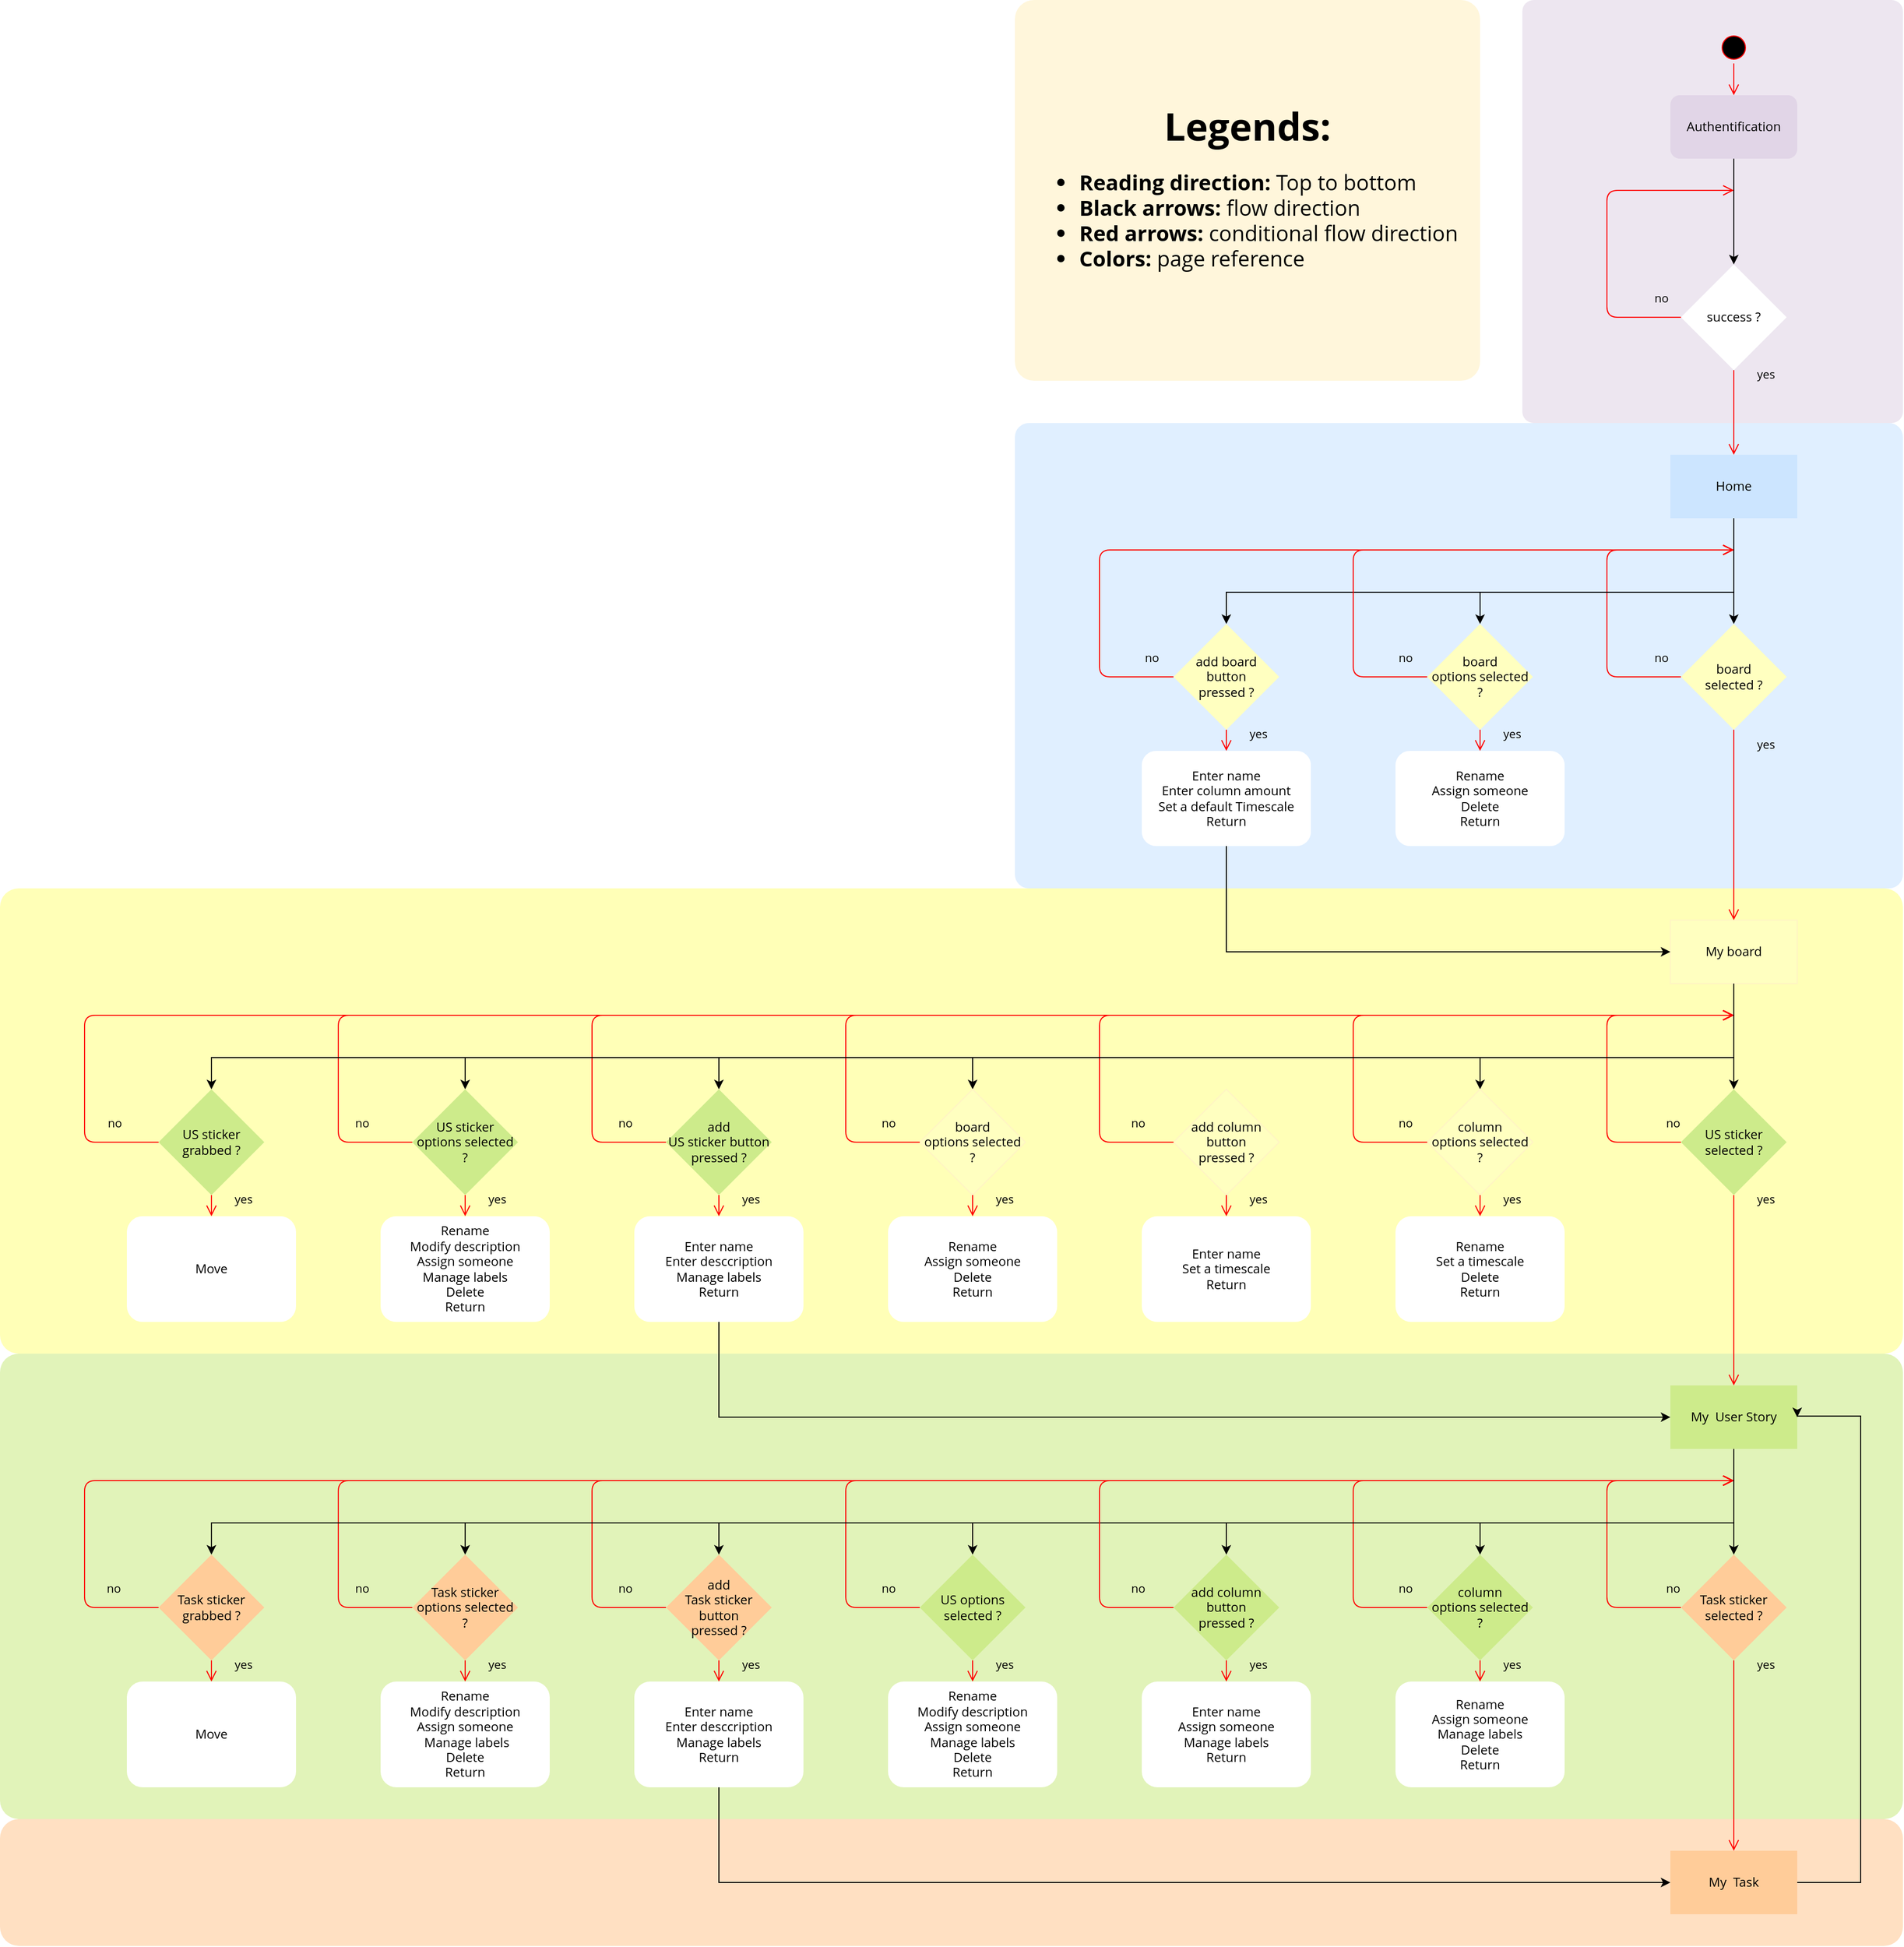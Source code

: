 <mxfile version="14.7.3" type="github">
  <diagram id="C5RBs43oDa-KdzZeNtuy" name="Page-1">
    <mxGraphModel dx="1102" dy="592" grid="1" gridSize="10" guides="1" tooltips="1" connect="1" arrows="1" fold="1" page="1" pageScale="1" pageWidth="3300" pageHeight="4681" math="0" shadow="0">
      <root>
        <mxCell id="WIyWlLk6GJQsqaUBKTNV-0" />
        <mxCell id="WIyWlLk6GJQsqaUBKTNV-1" parent="WIyWlLk6GJQsqaUBKTNV-0" />
        <mxCell id="u30a9p4wqKH1yECMnbZO-1" value="" style="rounded=1;whiteSpace=wrap;html=1;glass=0;dashed=1;dashPattern=1 1;opacity=60;arcSize=3;strokeColor=none;labelBackgroundColor=none;fillColor=#E1D5E7;fontFamily=Open Sans;fontSource=https%3A%2F%2Ffonts.googleapis.com%2Fcss%3Ffamily%3DOpen%2BSans;" parent="WIyWlLk6GJQsqaUBKTNV-1" vertex="1">
          <mxGeometry x="1880" y="1200" width="360" height="400" as="geometry" />
        </mxCell>
        <mxCell id="u30a9p4wqKH1yECMnbZO-0" value="" style="rounded=1;whiteSpace=wrap;html=1;glass=0;dashed=1;dashPattern=1 1;opacity=60;strokeColor=none;labelBackgroundColor=none;fillColor=#FFCC99;fontFamily=Open Sans;fontSource=https%3A%2F%2Ffonts.googleapis.com%2Fcss%3Ffamily%3DOpen%2BSans;" parent="WIyWlLk6GJQsqaUBKTNV-1" vertex="1">
          <mxGeometry x="440" y="2920" width="1800" height="120" as="geometry" />
        </mxCell>
        <mxCell id="x-4SkSKtOMmnUEYQJsq7-3" value="" style="rounded=1;whiteSpace=wrap;html=1;glass=0;dashed=1;dashPattern=1 1;opacity=60;strokeColor=none;arcSize=3;labelBackgroundColor=none;fillColor=#CCE5FF;fontFamily=Open Sans;fontSource=https%3A%2F%2Ffonts.googleapis.com%2Fcss%3Ffamily%3DOpen%2BSans;" parent="WIyWlLk6GJQsqaUBKTNV-1" vertex="1">
          <mxGeometry x="1400" y="1600" width="840" height="440" as="geometry" />
        </mxCell>
        <mxCell id="x-4SkSKtOMmnUEYQJsq7-0" value="" style="rounded=1;whiteSpace=wrap;html=1;glass=0;dashed=1;dashPattern=1 1;opacity=60;strokeColor=none;arcSize=4;labelBackgroundColor=none;fillColor=#CDEB8B;fontFamily=Open Sans;fontSource=https%3A%2F%2Ffonts.googleapis.com%2Fcss%3Ffamily%3DOpen%2BSans;" parent="WIyWlLk6GJQsqaUBKTNV-1" vertex="1">
          <mxGeometry x="440" y="2480" width="1800" height="440" as="geometry" />
        </mxCell>
        <mxCell id="x-4SkSKtOMmnUEYQJsq7-1" value="" style="rounded=1;whiteSpace=wrap;html=1;fillColor=#ffff88;glass=0;dashed=1;dashPattern=1 1;opacity=60;strokeColor=none;arcSize=4;labelBackgroundColor=none;fontFamily=Open Sans;fontSource=https%3A%2F%2Ffonts.googleapis.com%2Fcss%3Ffamily%3DOpen%2BSans;" parent="WIyWlLk6GJQsqaUBKTNV-1" vertex="1">
          <mxGeometry x="440" y="2040" width="1800" height="440" as="geometry" />
        </mxCell>
        <mxCell id="JY1gy3Fn-EUmmL5cIJaz-2" value="" style="ellipse;html=1;shape=startState;fillColor=#000000;strokeColor=#ff0000;labelBackgroundColor=none;fontFamily=Open Sans;fontSource=https%3A%2F%2Ffonts.googleapis.com%2Fcss%3Ffamily%3DOpen%2BSans;" parent="WIyWlLk6GJQsqaUBKTNV-1" vertex="1">
          <mxGeometry x="2065" y="1230" width="30" height="30" as="geometry" />
        </mxCell>
        <mxCell id="JY1gy3Fn-EUmmL5cIJaz-3" value="" style="edgeStyle=orthogonalEdgeStyle;html=1;verticalAlign=bottom;endArrow=open;endSize=8;strokeColor=#ff0000;entryX=0.5;entryY=0;entryDx=0;entryDy=0;labelBackgroundColor=none;fontFamily=Open Sans;fontSource=https%3A%2F%2Ffonts.googleapis.com%2Fcss%3Ffamily%3DOpen%2BSans;" parent="WIyWlLk6GJQsqaUBKTNV-1" source="JY1gy3Fn-EUmmL5cIJaz-2" target="JY1gy3Fn-EUmmL5cIJaz-33" edge="1">
          <mxGeometry relative="1" as="geometry">
            <mxPoint x="2080" y="1330" as="targetPoint" />
          </mxGeometry>
        </mxCell>
        <mxCell id="JY1gy3Fn-EUmmL5cIJaz-12" style="edgeStyle=orthogonalEdgeStyle;rounded=0;orthogonalLoop=1;jettySize=auto;html=1;exitX=0.5;exitY=1;exitDx=0;exitDy=0;entryX=0.5;entryY=0;entryDx=0;entryDy=0;labelBackgroundColor=none;fontFamily=Open Sans;fontSource=https%3A%2F%2Ffonts.googleapis.com%2Fcss%3Ffamily%3DOpen%2BSans;" parent="WIyWlLk6GJQsqaUBKTNV-1" source="JY1gy3Fn-EUmmL5cIJaz-33" target="JY1gy3Fn-EUmmL5cIJaz-9" edge="1">
          <mxGeometry relative="1" as="geometry">
            <mxPoint x="2080" y="1400" as="sourcePoint" />
          </mxGeometry>
        </mxCell>
        <mxCell id="JY1gy3Fn-EUmmL5cIJaz-9" value="success ?" style="rhombus;whiteSpace=wrap;html=1;strokeColor=none;labelBackgroundColor=none;fontFamily=Open Sans;fontSource=https%3A%2F%2Ffonts.googleapis.com%2Fcss%3Ffamily%3DOpen%2BSans;" parent="WIyWlLk6GJQsqaUBKTNV-1" vertex="1">
          <mxGeometry x="2030" y="1450" width="100" height="100" as="geometry" />
        </mxCell>
        <mxCell id="JY1gy3Fn-EUmmL5cIJaz-10" value="no" style="edgeStyle=orthogonalEdgeStyle;html=1;align=left;verticalAlign=bottom;endArrow=open;endSize=8;strokeColor=#ff0000;exitX=0;exitY=0.5;exitDx=0;exitDy=0;labelBackgroundColor=none;fontFamily=Open Sans;fontSource=https%3A%2F%2Ffonts.googleapis.com%2Fcss%3Ffamily%3DOpen%2BSans;" parent="WIyWlLk6GJQsqaUBKTNV-1" source="JY1gy3Fn-EUmmL5cIJaz-9" edge="1">
          <mxGeometry x="-0.824" y="-10" relative="1" as="geometry">
            <mxPoint x="2080" y="1380" as="targetPoint" />
            <Array as="points">
              <mxPoint x="1960" y="1500" />
              <mxPoint x="1960" y="1380" />
            </Array>
            <mxPoint as="offset" />
          </mxGeometry>
        </mxCell>
        <mxCell id="JY1gy3Fn-EUmmL5cIJaz-11" value="yes" style="edgeStyle=orthogonalEdgeStyle;html=1;align=left;verticalAlign=top;endArrow=open;endSize=8;strokeColor=#ff0000;entryX=0.5;entryY=0;entryDx=0;entryDy=0;exitX=0.5;exitY=1;exitDx=0;exitDy=0;labelBackgroundColor=none;fontFamily=Open Sans;fontSource=https%3A%2F%2Ffonts.googleapis.com%2Fcss%3Ffamily%3DOpen%2BSans;" parent="WIyWlLk6GJQsqaUBKTNV-1" source="JY1gy3Fn-EUmmL5cIJaz-9" target="JY1gy3Fn-EUmmL5cIJaz-32" edge="1">
          <mxGeometry x="-1" y="22" relative="1" as="geometry">
            <mxPoint x="1760" y="1670" as="targetPoint" />
            <mxPoint x="1490" y="1790" as="sourcePoint" />
            <Array as="points">
              <mxPoint x="2080" y="1580" />
              <mxPoint x="2080" y="1580" />
            </Array>
            <mxPoint x="-2" y="-10" as="offset" />
          </mxGeometry>
        </mxCell>
        <mxCell id="JY1gy3Fn-EUmmL5cIJaz-25" style="edgeStyle=orthogonalEdgeStyle;rounded=0;orthogonalLoop=1;jettySize=auto;html=1;exitX=0.5;exitY=1;exitDx=0;exitDy=0;entryX=0.5;entryY=0;entryDx=0;entryDy=0;labelBackgroundColor=none;fontFamily=Open Sans;fontSource=https%3A%2F%2Ffonts.googleapis.com%2Fcss%3Ffamily%3DOpen%2BSans;" parent="WIyWlLk6GJQsqaUBKTNV-1" source="JY1gy3Fn-EUmmL5cIJaz-32" target="JY1gy3Fn-EUmmL5cIJaz-39" edge="1">
          <mxGeometry relative="1" as="geometry">
            <mxPoint x="2080" y="1740" as="sourcePoint" />
            <mxPoint x="2100" y="1780" as="targetPoint" />
          </mxGeometry>
        </mxCell>
        <mxCell id="_KC-3M1fQCvKJhTVu-NZ-2" style="edgeStyle=orthogonalEdgeStyle;rounded=0;orthogonalLoop=1;jettySize=auto;html=1;exitX=0.5;exitY=1;exitDx=0;exitDy=0;entryX=0.5;entryY=0;entryDx=0;entryDy=0;labelBackgroundColor=none;fontFamily=Open Sans;fontSource=https%3A%2F%2Ffonts.googleapis.com%2Fcss%3Ffamily%3DOpen%2BSans;" parent="WIyWlLk6GJQsqaUBKTNV-1" source="JY1gy3Fn-EUmmL5cIJaz-32" target="_KC-3M1fQCvKJhTVu-NZ-1" edge="1">
          <mxGeometry relative="1" as="geometry">
            <Array as="points">
              <mxPoint x="2080" y="1760" />
              <mxPoint x="1600" y="1760" />
            </Array>
          </mxGeometry>
        </mxCell>
        <mxCell id="JY1gy3Fn-EUmmL5cIJaz-32" value="Home" style="rounded=1;whiteSpace=wrap;html=1;arcSize=0;strokeColor=none;labelBackgroundColor=none;fillColor=#CCE5FF;fontFamily=Open Sans;fontSource=https%3A%2F%2Ffonts.googleapis.com%2Fcss%3Ffamily%3DOpen%2BSans;" parent="WIyWlLk6GJQsqaUBKTNV-1" vertex="1">
          <mxGeometry x="2020" y="1630" width="120" height="60" as="geometry" />
        </mxCell>
        <mxCell id="JY1gy3Fn-EUmmL5cIJaz-33" value="Authentification" style="rounded=1;whiteSpace=wrap;html=1;strokeColor=none;labelBackgroundColor=none;fillColor=#E1D5E7;fontFamily=Open Sans;fontSource=https%3A%2F%2Ffonts.googleapis.com%2Fcss%3Ffamily%3DOpen%2BSans;" parent="WIyWlLk6GJQsqaUBKTNV-1" vertex="1">
          <mxGeometry x="2020" y="1290" width="120" height="60" as="geometry" />
        </mxCell>
        <mxCell id="_KC-3M1fQCvKJhTVu-NZ-27" style="edgeStyle=orthogonalEdgeStyle;rounded=0;orthogonalLoop=1;jettySize=auto;html=1;exitX=0.5;exitY=1;exitDx=0;exitDy=0;entryX=0.5;entryY=0;entryDx=0;entryDy=0;labelBackgroundColor=none;fontFamily=Open Sans;fontSource=https%3A%2F%2Ffonts.googleapis.com%2Fcss%3Ffamily%3DOpen%2BSans;" parent="WIyWlLk6GJQsqaUBKTNV-1" source="JY1gy3Fn-EUmmL5cIJaz-36" target="_KC-3M1fQCvKJhTVu-NZ-20" edge="1">
          <mxGeometry relative="1" as="geometry">
            <Array as="points">
              <mxPoint x="2080" y="2200" />
              <mxPoint x="1840" y="2200" />
            </Array>
          </mxGeometry>
        </mxCell>
        <mxCell id="_KC-3M1fQCvKJhTVu-NZ-28" style="edgeStyle=orthogonalEdgeStyle;rounded=0;orthogonalLoop=1;jettySize=auto;html=1;exitX=0.5;exitY=1;exitDx=0;exitDy=0;entryX=0.5;entryY=0;entryDx=0;entryDy=0;labelBackgroundColor=none;fontFamily=Open Sans;fontSource=https%3A%2F%2Ffonts.googleapis.com%2Fcss%3Ffamily%3DOpen%2BSans;" parent="WIyWlLk6GJQsqaUBKTNV-1" source="JY1gy3Fn-EUmmL5cIJaz-36" target="_KC-3M1fQCvKJhTVu-NZ-22" edge="1">
          <mxGeometry relative="1" as="geometry">
            <Array as="points">
              <mxPoint x="2080" y="2200" />
              <mxPoint x="1360" y="2200" />
            </Array>
          </mxGeometry>
        </mxCell>
        <mxCell id="_KC-3M1fQCvKJhTVu-NZ-33" style="edgeStyle=orthogonalEdgeStyle;rounded=0;orthogonalLoop=1;jettySize=auto;html=1;exitX=0.5;exitY=1;exitDx=0;exitDy=0;entryX=0.5;entryY=0;entryDx=0;entryDy=0;labelBackgroundColor=none;fontFamily=Open Sans;fontSource=https%3A%2F%2Ffonts.googleapis.com%2Fcss%3Ffamily%3DOpen%2BSans;" parent="WIyWlLk6GJQsqaUBKTNV-1" source="JY1gy3Fn-EUmmL5cIJaz-36" target="_KC-3M1fQCvKJhTVu-NZ-29" edge="1">
          <mxGeometry relative="1" as="geometry">
            <Array as="points">
              <mxPoint x="2080" y="2200" />
              <mxPoint x="1120" y="2200" />
            </Array>
          </mxGeometry>
        </mxCell>
        <mxCell id="_KC-3M1fQCvKJhTVu-NZ-38" style="edgeStyle=orthogonalEdgeStyle;rounded=0;orthogonalLoop=1;jettySize=auto;html=1;exitX=0.5;exitY=1;exitDx=0;exitDy=0;entryX=0.5;entryY=0;entryDx=0;entryDy=0;labelBackgroundColor=none;fontFamily=Open Sans;fontSource=https%3A%2F%2Ffonts.googleapis.com%2Fcss%3Ffamily%3DOpen%2BSans;" parent="WIyWlLk6GJQsqaUBKTNV-1" source="JY1gy3Fn-EUmmL5cIJaz-36" target="_KC-3M1fQCvKJhTVu-NZ-34" edge="1">
          <mxGeometry relative="1" as="geometry">
            <Array as="points">
              <mxPoint x="2080" y="2200" />
              <mxPoint x="880" y="2200" />
            </Array>
          </mxGeometry>
        </mxCell>
        <mxCell id="_KC-3M1fQCvKJhTVu-NZ-40" style="edgeStyle=orthogonalEdgeStyle;rounded=0;orthogonalLoop=1;jettySize=auto;html=1;entryX=0.5;entryY=0;entryDx=0;entryDy=0;labelBackgroundColor=none;fontFamily=Open Sans;fontSource=https%3A%2F%2Ffonts.googleapis.com%2Fcss%3Ffamily%3DOpen%2BSans;" parent="WIyWlLk6GJQsqaUBKTNV-1" source="JY1gy3Fn-EUmmL5cIJaz-36" target="_KC-3M1fQCvKJhTVu-NZ-39" edge="1">
          <mxGeometry relative="1" as="geometry" />
        </mxCell>
        <mxCell id="JY1gy3Fn-EUmmL5cIJaz-36" value="My board" style="rounded=1;whiteSpace=wrap;html=1;arcSize=0;labelBackgroundColor=none;fillColor=#FFFFC0;strokeColor=#FFF4C3;fontFamily=Open Sans;fontSource=https%3A%2F%2Ffonts.googleapis.com%2Fcss%3Ffamily%3DOpen%2BSans;" parent="WIyWlLk6GJQsqaUBKTNV-1" vertex="1">
          <mxGeometry x="2020" y="2070" width="120" height="60" as="geometry" />
        </mxCell>
        <mxCell id="JY1gy3Fn-EUmmL5cIJaz-38" value="&lt;div&gt;Rename&lt;/div&gt;&lt;div&gt;Assign someone&lt;/div&gt;&lt;div&gt;Delete&lt;br&gt;&lt;/div&gt;&lt;div&gt;Return&lt;/div&gt;" style="rounded=1;whiteSpace=wrap;html=1;strokeColor=none;labelBackgroundColor=none;fontFamily=Open Sans;fontSource=https%3A%2F%2Ffonts.googleapis.com%2Fcss%3Ffamily%3DOpen%2BSans;" parent="WIyWlLk6GJQsqaUBKTNV-1" vertex="1">
          <mxGeometry x="1760" y="1910" width="160" height="90" as="geometry" />
        </mxCell>
        <mxCell id="JY1gy3Fn-EUmmL5cIJaz-39" value="&lt;div&gt;board &lt;br&gt;&lt;/div&gt;&lt;div&gt;selected ?&lt;/div&gt;" style="rhombus;whiteSpace=wrap;html=1;fillColor=#ffffc0;strokeColor=none;labelBackgroundColor=none;fontFamily=Open Sans;fontSource=https%3A%2F%2Ffonts.googleapis.com%2Fcss%3Ffamily%3DOpen%2BSans;" parent="WIyWlLk6GJQsqaUBKTNV-1" vertex="1">
          <mxGeometry x="2030" y="1790" width="100" height="100" as="geometry" />
        </mxCell>
        <mxCell id="JY1gy3Fn-EUmmL5cIJaz-41" value="yes" style="edgeStyle=orthogonalEdgeStyle;html=1;align=left;verticalAlign=top;endArrow=open;endSize=8;strokeColor=#ff0000;entryX=0.5;entryY=0;entryDx=0;entryDy=0;exitX=0.5;exitY=1;exitDx=0;exitDy=0;labelBackgroundColor=none;fontFamily=Open Sans;fontSource=https%3A%2F%2Ffonts.googleapis.com%2Fcss%3Ffamily%3DOpen%2BSans;" parent="WIyWlLk6GJQsqaUBKTNV-1" source="JY1gy3Fn-EUmmL5cIJaz-39" target="JY1gy3Fn-EUmmL5cIJaz-36" edge="1">
          <mxGeometry x="-1" y="20" relative="1" as="geometry">
            <mxPoint x="2490" y="1680" as="targetPoint" />
            <mxPoint x="2040" y="1970" as="sourcePoint" />
            <Array as="points">
              <mxPoint x="2080" y="2010" />
              <mxPoint x="2080" y="2010" />
            </Array>
            <mxPoint as="offset" />
          </mxGeometry>
        </mxCell>
        <mxCell id="JY1gy3Fn-EUmmL5cIJaz-42" value="no" style="edgeStyle=orthogonalEdgeStyle;html=1;align=left;verticalAlign=bottom;endArrow=open;endSize=8;strokeColor=#ff0000;exitX=0;exitY=0.5;exitDx=0;exitDy=0;labelBackgroundColor=none;fontFamily=Open Sans;fontSource=https%3A%2F%2Ffonts.googleapis.com%2Fcss%3Ffamily%3DOpen%2BSans;" parent="WIyWlLk6GJQsqaUBKTNV-1" source="JY1gy3Fn-EUmmL5cIJaz-39" edge="1">
          <mxGeometry x="-0.824" y="-10" relative="1" as="geometry">
            <mxPoint x="2080" y="1720" as="targetPoint" />
            <mxPoint x="1965" y="1820" as="sourcePoint" />
            <Array as="points">
              <mxPoint x="1960" y="1840" />
              <mxPoint x="1960" y="1720" />
            </Array>
            <mxPoint as="offset" />
          </mxGeometry>
        </mxCell>
        <mxCell id="JY1gy3Fn-EUmmL5cIJaz-44" style="edgeStyle=orthogonalEdgeStyle;rounded=0;orthogonalLoop=1;jettySize=auto;html=1;exitX=0.5;exitY=1;exitDx=0;exitDy=0;entryX=0.5;entryY=0;entryDx=0;entryDy=0;labelBackgroundColor=none;fontFamily=Open Sans;fontSource=https%3A%2F%2Ffonts.googleapis.com%2Fcss%3Ffamily%3DOpen%2BSans;" parent="WIyWlLk6GJQsqaUBKTNV-1" source="JY1gy3Fn-EUmmL5cIJaz-32" target="JY1gy3Fn-EUmmL5cIJaz-45" edge="1">
          <mxGeometry relative="1" as="geometry">
            <mxPoint x="2090" y="1720" as="sourcePoint" />
            <mxPoint x="1840" y="1760" as="targetPoint" />
            <Array as="points">
              <mxPoint x="2080" y="1760" />
              <mxPoint x="1840" y="1760" />
            </Array>
          </mxGeometry>
        </mxCell>
        <mxCell id="JY1gy3Fn-EUmmL5cIJaz-45" value="&lt;div&gt;board &lt;br&gt;&lt;/div&gt;&lt;div&gt;options selected ?&lt;/div&gt;" style="rhombus;whiteSpace=wrap;html=1;fillColor=#ffffc0;strokeColor=none;labelBackgroundColor=none;fontFamily=Open Sans;fontSource=https%3A%2F%2Ffonts.googleapis.com%2Fcss%3Ffamily%3DOpen%2BSans;" parent="WIyWlLk6GJQsqaUBKTNV-1" vertex="1">
          <mxGeometry x="1790" y="1790" width="100" height="100" as="geometry" />
        </mxCell>
        <mxCell id="JY1gy3Fn-EUmmL5cIJaz-50" value="yes" style="edgeStyle=orthogonalEdgeStyle;html=1;align=left;verticalAlign=top;endArrow=open;endSize=8;strokeColor=#ff0000;entryX=0.5;entryY=0;entryDx=0;entryDy=0;exitX=0.5;exitY=1;exitDx=0;exitDy=0;labelBackgroundColor=none;fontFamily=Open Sans;fontSource=https%3A%2F%2Ffonts.googleapis.com%2Fcss%3Ffamily%3DOpen%2BSans;" parent="WIyWlLk6GJQsqaUBKTNV-1" source="JY1gy3Fn-EUmmL5cIJaz-45" target="JY1gy3Fn-EUmmL5cIJaz-38" edge="1">
          <mxGeometry x="-1" y="22" relative="1" as="geometry">
            <mxPoint x="2090" y="1680" as="targetPoint" />
            <mxPoint x="1645" y="1850" as="sourcePoint" />
            <Array as="points">
              <mxPoint x="1840" y="1890" />
              <mxPoint x="1840" y="1890" />
            </Array>
            <mxPoint x="-2" y="-10" as="offset" />
          </mxGeometry>
        </mxCell>
        <mxCell id="_KC-3M1fQCvKJhTVu-NZ-1" value="&lt;div&gt;add board button &lt;br&gt;&lt;/div&gt;&lt;div&gt;pressed ?&lt;/div&gt;" style="rhombus;whiteSpace=wrap;html=1;fillColor=#ffffc0;strokeColor=none;labelBackgroundColor=none;fontFamily=Open Sans;fontSource=https%3A%2F%2Ffonts.googleapis.com%2Fcss%3Ffamily%3DOpen%2BSans;" parent="WIyWlLk6GJQsqaUBKTNV-1" vertex="1">
          <mxGeometry x="1550" y="1790" width="100" height="100" as="geometry" />
        </mxCell>
        <mxCell id="_KC-3M1fQCvKJhTVu-NZ-3" value="no" style="edgeStyle=orthogonalEdgeStyle;html=1;align=left;verticalAlign=bottom;endArrow=open;endSize=8;strokeColor=#ff0000;exitX=0;exitY=0.5;exitDx=0;exitDy=0;labelBackgroundColor=none;fontFamily=Open Sans;fontSource=https%3A%2F%2Ffonts.googleapis.com%2Fcss%3Ffamily%3DOpen%2BSans;" parent="WIyWlLk6GJQsqaUBKTNV-1" source="JY1gy3Fn-EUmmL5cIJaz-45" edge="1">
          <mxGeometry x="-0.893" y="-10" relative="1" as="geometry">
            <mxPoint x="2080" y="1720" as="targetPoint" />
            <mxPoint x="1770" y="1850" as="sourcePoint" />
            <Array as="points">
              <mxPoint x="1720" y="1840" />
              <mxPoint x="1720" y="1720" />
            </Array>
            <mxPoint as="offset" />
          </mxGeometry>
        </mxCell>
        <mxCell id="_KC-3M1fQCvKJhTVu-NZ-4" value="no" style="edgeStyle=orthogonalEdgeStyle;html=1;align=left;verticalAlign=bottom;endArrow=open;endSize=8;strokeColor=#ff0000;exitX=0;exitY=0.5;exitDx=0;exitDy=0;labelBackgroundColor=none;fontFamily=Open Sans;fontSource=https%3A%2F%2Ffonts.googleapis.com%2Fcss%3Ffamily%3DOpen%2BSans;" parent="WIyWlLk6GJQsqaUBKTNV-1" source="_KC-3M1fQCvKJhTVu-NZ-1" edge="1">
          <mxGeometry x="-0.925" y="-10" relative="1" as="geometry">
            <mxPoint x="2080" y="1720" as="targetPoint" />
            <mxPoint x="1530" y="1860" as="sourcePoint" />
            <Array as="points">
              <mxPoint x="1480" y="1840" />
              <mxPoint x="1480" y="1720" />
            </Array>
            <mxPoint as="offset" />
          </mxGeometry>
        </mxCell>
        <mxCell id="-NeCiubRpjUk_xa21UBl-0" style="edgeStyle=orthogonalEdgeStyle;rounded=0;orthogonalLoop=1;jettySize=auto;html=1;exitX=0.5;exitY=1;exitDx=0;exitDy=0;entryX=0;entryY=0.5;entryDx=0;entryDy=0;labelBackgroundColor=none;fontFamily=Open Sans;fontSource=https%3A%2F%2Ffonts.googleapis.com%2Fcss%3Ffamily%3DOpen%2BSans;" parent="WIyWlLk6GJQsqaUBKTNV-1" source="_KC-3M1fQCvKJhTVu-NZ-5" target="JY1gy3Fn-EUmmL5cIJaz-36" edge="1">
          <mxGeometry relative="1" as="geometry" />
        </mxCell>
        <mxCell id="_KC-3M1fQCvKJhTVu-NZ-5" value="&lt;div align=&quot;center&quot;&gt;Enter name&lt;/div&gt;&lt;div align=&quot;center&quot;&gt;Enter column amount&lt;/div&gt;&lt;div align=&quot;center&quot;&gt;Set a default Timescale&lt;br&gt;&lt;/div&gt;&lt;div align=&quot;center&quot;&gt;Return&lt;/div&gt;" style="rounded=1;whiteSpace=wrap;html=1;align=center;strokeColor=none;labelBackgroundColor=none;fontFamily=Open Sans;fontSource=https%3A%2F%2Ffonts.googleapis.com%2Fcss%3Ffamily%3DOpen%2BSans;" parent="WIyWlLk6GJQsqaUBKTNV-1" vertex="1">
          <mxGeometry x="1520" y="1910" width="160" height="90" as="geometry" />
        </mxCell>
        <mxCell id="_KC-3M1fQCvKJhTVu-NZ-7" value="yes" style="edgeStyle=orthogonalEdgeStyle;html=1;align=left;verticalAlign=top;endArrow=open;endSize=8;strokeColor=#ff0000;entryX=0.5;entryY=0;entryDx=0;entryDy=0;exitX=0.5;exitY=1;exitDx=0;exitDy=0;labelBackgroundColor=none;fontFamily=Open Sans;fontSource=https%3A%2F%2Ffonts.googleapis.com%2Fcss%3Ffamily%3DOpen%2BSans;" parent="WIyWlLk6GJQsqaUBKTNV-1" source="_KC-3M1fQCvKJhTVu-NZ-1" target="_KC-3M1fQCvKJhTVu-NZ-5" edge="1">
          <mxGeometry x="-1" y="22" relative="1" as="geometry">
            <mxPoint x="1850" y="1920" as="targetPoint" />
            <mxPoint x="1850" y="1890" as="sourcePoint" />
            <Array as="points">
              <mxPoint x="1600" y="1900" />
              <mxPoint x="1600" y="1900" />
            </Array>
            <mxPoint x="-2" y="-10" as="offset" />
          </mxGeometry>
        </mxCell>
        <mxCell id="_KC-3M1fQCvKJhTVu-NZ-20" value="&lt;div&gt;column &lt;br&gt;&lt;/div&gt;&lt;div&gt;options selected ?&lt;/div&gt;" style="rhombus;whiteSpace=wrap;html=1;labelBackgroundColor=none;fillColor=#FFFFC0;strokeColor=#FFF4C3;fontFamily=Open Sans;fontSource=https%3A%2F%2Ffonts.googleapis.com%2Fcss%3Ffamily%3DOpen%2BSans;" parent="WIyWlLk6GJQsqaUBKTNV-1" vertex="1">
          <mxGeometry x="1790" y="2230" width="100" height="100" as="geometry" />
        </mxCell>
        <mxCell id="_KC-3M1fQCvKJhTVu-NZ-21" value="yes" style="edgeStyle=orthogonalEdgeStyle;html=1;align=left;verticalAlign=top;endArrow=open;endSize=8;strokeColor=#ff0000;exitX=0.5;exitY=1;exitDx=0;exitDy=0;entryX=0.5;entryY=0;entryDx=0;entryDy=0;labelBackgroundColor=none;fontFamily=Open Sans;fontSource=https%3A%2F%2Ffonts.googleapis.com%2Fcss%3Ffamily%3DOpen%2BSans;" parent="WIyWlLk6GJQsqaUBKTNV-1" source="_KC-3M1fQCvKJhTVu-NZ-20" target="_KC-3M1fQCvKJhTVu-NZ-70" edge="1">
          <mxGeometry x="-1" y="22" relative="1" as="geometry">
            <mxPoint x="1840" y="2350" as="targetPoint" />
            <mxPoint x="1645" y="2290" as="sourcePoint" />
            <Array as="points" />
            <mxPoint x="-2" y="-10" as="offset" />
          </mxGeometry>
        </mxCell>
        <mxCell id="_KC-3M1fQCvKJhTVu-NZ-22" value="&lt;div&gt;board &lt;br&gt;&lt;/div&gt;&lt;div&gt;options selected ?&lt;/div&gt;" style="rhombus;whiteSpace=wrap;html=1;fillColor=#ffffc0;labelBackgroundColor=none;strokeColor=#FFF4C3;fontFamily=Open Sans;fontSource=https%3A%2F%2Ffonts.googleapis.com%2Fcss%3Ffamily%3DOpen%2BSans;" parent="WIyWlLk6GJQsqaUBKTNV-1" vertex="1">
          <mxGeometry x="1310" y="2230" width="100" height="100" as="geometry" />
        </mxCell>
        <mxCell id="_KC-3M1fQCvKJhTVu-NZ-23" value="no" style="edgeStyle=orthogonalEdgeStyle;html=1;align=left;verticalAlign=bottom;endArrow=open;endSize=8;strokeColor=#ff0000;exitX=0;exitY=0.5;exitDx=0;exitDy=0;labelBackgroundColor=none;fontFamily=Open Sans;fontSource=https%3A%2F%2Ffonts.googleapis.com%2Fcss%3Ffamily%3DOpen%2BSans;" parent="WIyWlLk6GJQsqaUBKTNV-1" source="_KC-3M1fQCvKJhTVu-NZ-20" edge="1">
          <mxGeometry x="-0.893" y="-10" relative="1" as="geometry">
            <mxPoint x="2080" y="2160" as="targetPoint" />
            <mxPoint x="1770" y="2290" as="sourcePoint" />
            <Array as="points">
              <mxPoint x="1720" y="2280" />
              <mxPoint x="1720" y="2160" />
            </Array>
            <mxPoint as="offset" />
          </mxGeometry>
        </mxCell>
        <mxCell id="_KC-3M1fQCvKJhTVu-NZ-24" value="no" style="edgeStyle=orthogonalEdgeStyle;html=1;align=left;verticalAlign=bottom;endArrow=open;endSize=8;strokeColor=#ff0000;exitX=0;exitY=0.5;exitDx=0;exitDy=0;labelBackgroundColor=none;fontFamily=Open Sans;fontSource=https%3A%2F%2Ffonts.googleapis.com%2Fcss%3Ffamily%3DOpen%2BSans;" parent="WIyWlLk6GJQsqaUBKTNV-1" source="_KC-3M1fQCvKJhTVu-NZ-22" edge="1">
          <mxGeometry x="-0.925" y="-10" relative="1" as="geometry">
            <mxPoint x="2080" y="2160" as="targetPoint" />
            <mxPoint x="1530" y="2300" as="sourcePoint" />
            <Array as="points">
              <mxPoint x="1310" y="2280" />
              <mxPoint x="1240" y="2280" />
              <mxPoint x="1240" y="2160" />
            </Array>
            <mxPoint as="offset" />
          </mxGeometry>
        </mxCell>
        <mxCell id="_KC-3M1fQCvKJhTVu-NZ-26" value="yes" style="edgeStyle=orthogonalEdgeStyle;html=1;align=left;verticalAlign=top;endArrow=open;endSize=8;strokeColor=#ff0000;exitX=0.5;exitY=1;exitDx=0;exitDy=0;entryX=0.5;entryY=0;entryDx=0;entryDy=0;labelBackgroundColor=none;fontFamily=Open Sans;fontSource=https%3A%2F%2Ffonts.googleapis.com%2Fcss%3Ffamily%3DOpen%2BSans;" parent="WIyWlLk6GJQsqaUBKTNV-1" source="_KC-3M1fQCvKJhTVu-NZ-22" target="_KC-3M1fQCvKJhTVu-NZ-69" edge="1">
          <mxGeometry x="-1" y="22" relative="1" as="geometry">
            <mxPoint x="1360" y="2350" as="targetPoint" />
            <mxPoint x="1610" y="2330" as="sourcePoint" />
            <Array as="points" />
            <mxPoint x="-2" y="-10" as="offset" />
          </mxGeometry>
        </mxCell>
        <mxCell id="_KC-3M1fQCvKJhTVu-NZ-29" value="&lt;div&gt;add &lt;br&gt;&lt;/div&gt;&lt;div&gt;US sticker button &lt;br&gt;&lt;/div&gt;&lt;div&gt;pressed ?&lt;/div&gt;" style="rhombus;whiteSpace=wrap;html=1;fillColor=#CDEB8B;strokeColor=none;labelBackgroundColor=none;fontFamily=Open Sans;fontSource=https%3A%2F%2Ffonts.googleapis.com%2Fcss%3Ffamily%3DOpen%2BSans;" parent="WIyWlLk6GJQsqaUBKTNV-1" vertex="1">
          <mxGeometry x="1070" y="2230" width="100" height="100" as="geometry" />
        </mxCell>
        <mxCell id="_KC-3M1fQCvKJhTVu-NZ-30" value="no" style="edgeStyle=orthogonalEdgeStyle;html=1;align=left;verticalAlign=bottom;endArrow=open;endSize=8;strokeColor=#ff0000;exitX=0;exitY=0.5;exitDx=0;exitDy=0;labelBackgroundColor=none;fontFamily=Open Sans;fontSource=https%3A%2F%2Ffonts.googleapis.com%2Fcss%3Ffamily%3DOpen%2BSans;" parent="WIyWlLk6GJQsqaUBKTNV-1" source="_KC-3M1fQCvKJhTVu-NZ-29" edge="1">
          <mxGeometry x="-0.925" y="-10" relative="1" as="geometry">
            <mxPoint x="2080" y="2160" as="targetPoint" />
            <mxPoint x="1270" y="2280" as="sourcePoint" />
            <Array as="points">
              <mxPoint x="1070" y="2280" />
              <mxPoint x="1000" y="2280" />
              <mxPoint x="1000" y="2160" />
            </Array>
            <mxPoint as="offset" />
          </mxGeometry>
        </mxCell>
        <mxCell id="x-4SkSKtOMmnUEYQJsq7-4" style="edgeStyle=orthogonalEdgeStyle;rounded=0;orthogonalLoop=1;jettySize=auto;html=1;exitX=0.5;exitY=1;exitDx=0;exitDy=0;entryX=0;entryY=0.5;entryDx=0;entryDy=0;labelBackgroundColor=none;fontFamily=Open Sans;fontSource=https%3A%2F%2Ffonts.googleapis.com%2Fcss%3Ffamily%3DOpen%2BSans;" parent="WIyWlLk6GJQsqaUBKTNV-1" source="_KC-3M1fQCvKJhTVu-NZ-31" target="_KC-3M1fQCvKJhTVu-NZ-48" edge="1">
          <mxGeometry relative="1" as="geometry" />
        </mxCell>
        <mxCell id="_KC-3M1fQCvKJhTVu-NZ-31" value="&lt;div&gt;Enter name&lt;/div&gt;&lt;div&gt;Enter desccription&lt;/div&gt;&lt;div&gt;Manage labels&lt;br&gt;&lt;/div&gt;&lt;div&gt;Return&lt;/div&gt;" style="rounded=1;whiteSpace=wrap;html=1;strokeColor=none;labelBackgroundColor=none;fontFamily=Open Sans;fontSource=https%3A%2F%2Ffonts.googleapis.com%2Fcss%3Ffamily%3DOpen%2BSans;" parent="WIyWlLk6GJQsqaUBKTNV-1" vertex="1">
          <mxGeometry x="1040" y="2350" width="160" height="100" as="geometry" />
        </mxCell>
        <mxCell id="_KC-3M1fQCvKJhTVu-NZ-32" value="yes" style="edgeStyle=orthogonalEdgeStyle;html=1;align=left;verticalAlign=top;endArrow=open;endSize=8;strokeColor=#ff0000;exitX=0.5;exitY=1;exitDx=0;exitDy=0;entryX=0.5;entryY=0;entryDx=0;entryDy=0;labelBackgroundColor=none;fontFamily=Open Sans;fontSource=https%3A%2F%2Ffonts.googleapis.com%2Fcss%3Ffamily%3DOpen%2BSans;" parent="WIyWlLk6GJQsqaUBKTNV-1" source="_KC-3M1fQCvKJhTVu-NZ-29" target="_KC-3M1fQCvKJhTVu-NZ-31" edge="1">
          <mxGeometry x="-1" y="22" relative="1" as="geometry">
            <mxPoint x="1210" y="2360" as="targetPoint" />
            <mxPoint x="1120" y="2340" as="sourcePoint" />
            <Array as="points" />
            <mxPoint x="-2" y="-10" as="offset" />
          </mxGeometry>
        </mxCell>
        <mxCell id="_KC-3M1fQCvKJhTVu-NZ-34" value="US sticker options selected ?" style="rhombus;whiteSpace=wrap;html=1;fillColor=#CDEB8B;strokeColor=none;labelBackgroundColor=none;fontFamily=Open Sans;fontSource=https%3A%2F%2Ffonts.googleapis.com%2Fcss%3Ffamily%3DOpen%2BSans;" parent="WIyWlLk6GJQsqaUBKTNV-1" vertex="1">
          <mxGeometry x="830" y="2230" width="100" height="100" as="geometry" />
        </mxCell>
        <mxCell id="_KC-3M1fQCvKJhTVu-NZ-35" value="&lt;div&gt; Rename&lt;/div&gt;&lt;div&gt;Modify description&lt;br&gt;&lt;/div&gt;&lt;div&gt;Assign someone&lt;/div&gt;&lt;div&gt; Manage labels &lt;br&gt;&lt;/div&gt;&lt;div&gt;Delete&lt;/div&gt;&lt;div&gt;Return&lt;/div&gt;" style="rounded=1;whiteSpace=wrap;html=1;strokeColor=none;labelBackgroundColor=none;fontFamily=Open Sans;fontSource=https%3A%2F%2Ffonts.googleapis.com%2Fcss%3Ffamily%3DOpen%2BSans;" parent="WIyWlLk6GJQsqaUBKTNV-1" vertex="1">
          <mxGeometry x="800" y="2350" width="160" height="100" as="geometry" />
        </mxCell>
        <mxCell id="_KC-3M1fQCvKJhTVu-NZ-36" value="yes" style="edgeStyle=orthogonalEdgeStyle;html=1;align=left;verticalAlign=top;endArrow=open;endSize=8;strokeColor=#ff0000;exitX=0.5;exitY=1;exitDx=0;exitDy=0;entryX=0.5;entryY=0;entryDx=0;entryDy=0;labelBackgroundColor=none;fontFamily=Open Sans;fontSource=https%3A%2F%2Ffonts.googleapis.com%2Fcss%3Ffamily%3DOpen%2BSans;" parent="WIyWlLk6GJQsqaUBKTNV-1" source="_KC-3M1fQCvKJhTVu-NZ-34" target="_KC-3M1fQCvKJhTVu-NZ-35" edge="1">
          <mxGeometry x="-1" y="22" relative="1" as="geometry">
            <mxPoint x="1130" y="2360" as="targetPoint" />
            <mxPoint x="1130" y="2330" as="sourcePoint" />
            <Array as="points" />
            <mxPoint x="-2" y="-10" as="offset" />
          </mxGeometry>
        </mxCell>
        <mxCell id="_KC-3M1fQCvKJhTVu-NZ-37" value="no" style="edgeStyle=orthogonalEdgeStyle;html=1;align=left;verticalAlign=bottom;endArrow=open;endSize=8;strokeColor=#ff0000;exitX=0;exitY=0.5;exitDx=0;exitDy=0;labelBackgroundColor=none;fontFamily=Open Sans;fontSource=https%3A%2F%2Ffonts.googleapis.com%2Fcss%3Ffamily%3DOpen%2BSans;" parent="WIyWlLk6GJQsqaUBKTNV-1" source="_KC-3M1fQCvKJhTVu-NZ-34" edge="1">
          <mxGeometry x="-0.925" y="-10" relative="1" as="geometry">
            <mxPoint x="2080" y="2160" as="targetPoint" />
            <mxPoint x="1040" y="2280" as="sourcePoint" />
            <Array as="points">
              <mxPoint x="830" y="2280" />
              <mxPoint x="760" y="2280" />
              <mxPoint x="760" y="2160" />
            </Array>
            <mxPoint as="offset" />
          </mxGeometry>
        </mxCell>
        <mxCell id="_KC-3M1fQCvKJhTVu-NZ-39" value="US sticker selected ?" style="rhombus;whiteSpace=wrap;html=1;fillColor=#CDEB8B;strokeColor=none;labelBackgroundColor=none;fontFamily=Open Sans;fontSource=https%3A%2F%2Ffonts.googleapis.com%2Fcss%3Ffamily%3DOpen%2BSans;" parent="WIyWlLk6GJQsqaUBKTNV-1" vertex="1">
          <mxGeometry x="2030" y="2230" width="100" height="100" as="geometry" />
        </mxCell>
        <mxCell id="_KC-3M1fQCvKJhTVu-NZ-41" value="no" style="edgeStyle=orthogonalEdgeStyle;html=1;align=left;verticalAlign=bottom;endArrow=open;endSize=8;strokeColor=#ff0000;exitX=0;exitY=0.5;exitDx=0;exitDy=0;labelBackgroundColor=none;fontFamily=Open Sans;fontSource=https%3A%2F%2Ffonts.googleapis.com%2Fcss%3Ffamily%3DOpen%2BSans;" parent="WIyWlLk6GJQsqaUBKTNV-1" source="_KC-3M1fQCvKJhTVu-NZ-39" edge="1">
          <mxGeometry x="-0.893" y="-10" relative="1" as="geometry">
            <mxPoint x="2080" y="2160" as="targetPoint" />
            <mxPoint x="2040" y="2280" as="sourcePoint" />
            <Array as="points">
              <mxPoint x="1960" y="2280" />
              <mxPoint x="1960" y="2160" />
            </Array>
            <mxPoint as="offset" />
          </mxGeometry>
        </mxCell>
        <mxCell id="_KC-3M1fQCvKJhTVu-NZ-42" value="yes" style="edgeStyle=orthogonalEdgeStyle;html=1;align=left;verticalAlign=top;endArrow=open;endSize=8;strokeColor=#ff0000;exitX=0.5;exitY=1;exitDx=0;exitDy=0;entryX=0.5;entryY=0;entryDx=0;entryDy=0;labelBackgroundColor=none;fontFamily=Open Sans;fontSource=https%3A%2F%2Ffonts.googleapis.com%2Fcss%3Ffamily%3DOpen%2BSans;" parent="WIyWlLk6GJQsqaUBKTNV-1" source="_KC-3M1fQCvKJhTVu-NZ-39" target="_KC-3M1fQCvKJhTVu-NZ-48" edge="1">
          <mxGeometry x="-1" y="22" relative="1" as="geometry">
            <mxPoint x="4740" y="1630" as="targetPoint" />
            <mxPoint x="3500" y="1840" as="sourcePoint" />
            <Array as="points">
              <mxPoint x="2080" y="2400" />
              <mxPoint x="2080" y="2400" />
            </Array>
            <mxPoint x="-2" y="-10" as="offset" />
          </mxGeometry>
        </mxCell>
        <mxCell id="_KC-3M1fQCvKJhTVu-NZ-43" style="edgeStyle=orthogonalEdgeStyle;rounded=0;orthogonalLoop=1;jettySize=auto;html=1;exitX=0.5;exitY=1;exitDx=0;exitDy=0;entryX=0.5;entryY=0;entryDx=0;entryDy=0;labelBackgroundColor=none;fontFamily=Open Sans;fontSource=https%3A%2F%2Ffonts.googleapis.com%2Fcss%3Ffamily%3DOpen%2BSans;" parent="WIyWlLk6GJQsqaUBKTNV-1" source="_KC-3M1fQCvKJhTVu-NZ-48" target="_KC-3M1fQCvKJhTVu-NZ-51" edge="1">
          <mxGeometry relative="1" as="geometry">
            <Array as="points">
              <mxPoint x="2080" y="2640" />
              <mxPoint x="1840" y="2640" />
            </Array>
          </mxGeometry>
        </mxCell>
        <mxCell id="_KC-3M1fQCvKJhTVu-NZ-44" style="edgeStyle=orthogonalEdgeStyle;rounded=0;orthogonalLoop=1;jettySize=auto;html=1;exitX=0.5;exitY=1;exitDx=0;exitDy=0;entryX=0.5;entryY=0;entryDx=0;entryDy=0;labelBackgroundColor=none;fontFamily=Open Sans;fontSource=https%3A%2F%2Ffonts.googleapis.com%2Fcss%3Ffamily%3DOpen%2BSans;" parent="WIyWlLk6GJQsqaUBKTNV-1" source="_KC-3M1fQCvKJhTVu-NZ-48" target="_KC-3M1fQCvKJhTVu-NZ-53" edge="1">
          <mxGeometry relative="1" as="geometry">
            <Array as="points">
              <mxPoint x="2080" y="2640" />
              <mxPoint x="1360" y="2640" />
            </Array>
          </mxGeometry>
        </mxCell>
        <mxCell id="_KC-3M1fQCvKJhTVu-NZ-45" style="edgeStyle=orthogonalEdgeStyle;rounded=0;orthogonalLoop=1;jettySize=auto;html=1;exitX=0.5;exitY=1;exitDx=0;exitDy=0;entryX=0.5;entryY=0;entryDx=0;entryDy=0;labelBackgroundColor=none;fontFamily=Open Sans;fontSource=https%3A%2F%2Ffonts.googleapis.com%2Fcss%3Ffamily%3DOpen%2BSans;" parent="WIyWlLk6GJQsqaUBKTNV-1" source="_KC-3M1fQCvKJhTVu-NZ-48" target="_KC-3M1fQCvKJhTVu-NZ-57" edge="1">
          <mxGeometry relative="1" as="geometry">
            <Array as="points">
              <mxPoint x="2080" y="2640" />
              <mxPoint x="1120" y="2640" />
            </Array>
          </mxGeometry>
        </mxCell>
        <mxCell id="_KC-3M1fQCvKJhTVu-NZ-46" style="edgeStyle=orthogonalEdgeStyle;rounded=0;orthogonalLoop=1;jettySize=auto;html=1;exitX=0.5;exitY=1;exitDx=0;exitDy=0;entryX=0.5;entryY=0;entryDx=0;entryDy=0;labelBackgroundColor=none;fontFamily=Open Sans;fontSource=https%3A%2F%2Ffonts.googleapis.com%2Fcss%3Ffamily%3DOpen%2BSans;" parent="WIyWlLk6GJQsqaUBKTNV-1" source="_KC-3M1fQCvKJhTVu-NZ-48" target="_KC-3M1fQCvKJhTVu-NZ-61" edge="1">
          <mxGeometry relative="1" as="geometry">
            <Array as="points">
              <mxPoint x="2080" y="2640" />
              <mxPoint x="880" y="2640" />
            </Array>
          </mxGeometry>
        </mxCell>
        <mxCell id="_KC-3M1fQCvKJhTVu-NZ-47" style="edgeStyle=orthogonalEdgeStyle;rounded=0;orthogonalLoop=1;jettySize=auto;html=1;entryX=0.5;entryY=0;entryDx=0;entryDy=0;labelBackgroundColor=none;fontFamily=Open Sans;fontSource=https%3A%2F%2Ffonts.googleapis.com%2Fcss%3Ffamily%3DOpen%2BSans;" parent="WIyWlLk6GJQsqaUBKTNV-1" source="_KC-3M1fQCvKJhTVu-NZ-48" target="_KC-3M1fQCvKJhTVu-NZ-65" edge="1">
          <mxGeometry relative="1" as="geometry" />
        </mxCell>
        <mxCell id="_KC-3M1fQCvKJhTVu-NZ-48" value="My&amp;nbsp; User Story" style="rounded=1;whiteSpace=wrap;html=1;arcSize=0;strokeColor=none;labelBackgroundColor=none;fillColor=#CDEB8B;fontFamily=Open Sans;fontSource=https%3A%2F%2Ffonts.googleapis.com%2Fcss%3Ffamily%3DOpen%2BSans;" parent="WIyWlLk6GJQsqaUBKTNV-1" vertex="1">
          <mxGeometry x="2020" y="2510" width="120" height="60" as="geometry" />
        </mxCell>
        <mxCell id="_KC-3M1fQCvKJhTVu-NZ-49" value="&lt;div&gt;Rename&lt;/div&gt;&lt;div&gt;Modify description&lt;br&gt;&lt;/div&gt;&lt;div&gt;Assign someone&lt;/div&gt;&lt;div&gt;Manage labels&lt;br&gt;&lt;/div&gt;&lt;div&gt;Delete&lt;br&gt;&lt;/div&gt;&lt;div&gt;Return&lt;/div&gt;" style="rounded=1;whiteSpace=wrap;html=1;labelBackgroundColor=none;strokeColor=none;fontFamily=Open Sans;fontSource=https%3A%2F%2Ffonts.googleapis.com%2Fcss%3Ffamily%3DOpen%2BSans;" parent="WIyWlLk6GJQsqaUBKTNV-1" vertex="1">
          <mxGeometry x="1280" y="2790" width="160" height="100" as="geometry" />
        </mxCell>
        <mxCell id="_KC-3M1fQCvKJhTVu-NZ-50" value="&lt;div&gt;Rename&lt;/div&gt;&lt;div&gt;Assign someone&lt;/div&gt;&lt;div&gt;Manage labels&lt;/div&gt;&lt;div&gt;Delete&lt;br&gt;&lt;/div&gt;&lt;div&gt;Return&lt;/div&gt;" style="rounded=1;whiteSpace=wrap;html=1;labelBackgroundColor=none;strokeColor=none;fontFamily=Open Sans;fontSource=https%3A%2F%2Ffonts.googleapis.com%2Fcss%3Ffamily%3DOpen%2BSans;" parent="WIyWlLk6GJQsqaUBKTNV-1" vertex="1">
          <mxGeometry x="1760" y="2790" width="160" height="100" as="geometry" />
        </mxCell>
        <mxCell id="_KC-3M1fQCvKJhTVu-NZ-51" value="&lt;div&gt;column &lt;br&gt;&lt;/div&gt;&lt;div&gt;options selected ?&lt;/div&gt;" style="rhombus;whiteSpace=wrap;html=1;fillColor=#CDEB8B;strokeColor=none;labelBackgroundColor=none;fontFamily=Open Sans;fontSource=https%3A%2F%2Ffonts.googleapis.com%2Fcss%3Ffamily%3DOpen%2BSans;" parent="WIyWlLk6GJQsqaUBKTNV-1" vertex="1">
          <mxGeometry x="1790" y="2670" width="100" height="100" as="geometry" />
        </mxCell>
        <mxCell id="_KC-3M1fQCvKJhTVu-NZ-52" value="yes" style="edgeStyle=orthogonalEdgeStyle;html=1;align=left;verticalAlign=top;endArrow=open;endSize=8;strokeColor=#ff0000;exitX=0.5;exitY=1;exitDx=0;exitDy=0;entryX=0.5;entryY=0;entryDx=0;entryDy=0;labelBackgroundColor=none;fontFamily=Open Sans;fontSource=https%3A%2F%2Ffonts.googleapis.com%2Fcss%3Ffamily%3DOpen%2BSans;" parent="WIyWlLk6GJQsqaUBKTNV-1" source="_KC-3M1fQCvKJhTVu-NZ-51" target="_KC-3M1fQCvKJhTVu-NZ-50" edge="1">
          <mxGeometry x="-1" y="22" relative="1" as="geometry">
            <mxPoint x="1740" y="2790" as="targetPoint" />
            <mxPoint x="1645" y="2730" as="sourcePoint" />
            <Array as="points" />
            <mxPoint x="-2" y="-10" as="offset" />
          </mxGeometry>
        </mxCell>
        <mxCell id="_KC-3M1fQCvKJhTVu-NZ-53" value="US options selected ?" style="rhombus;whiteSpace=wrap;html=1;fillColor=#CDEB8B;strokeColor=none;labelBackgroundColor=none;fontFamily=Open Sans;fontSource=https%3A%2F%2Ffonts.googleapis.com%2Fcss%3Ffamily%3DOpen%2BSans;" parent="WIyWlLk6GJQsqaUBKTNV-1" vertex="1">
          <mxGeometry x="1310" y="2670" width="100" height="100" as="geometry" />
        </mxCell>
        <mxCell id="_KC-3M1fQCvKJhTVu-NZ-54" value="no" style="edgeStyle=orthogonalEdgeStyle;html=1;align=left;verticalAlign=bottom;endArrow=open;endSize=8;strokeColor=#ff0000;exitX=0;exitY=0.5;exitDx=0;exitDy=0;labelBackgroundColor=none;fontFamily=Open Sans;fontSource=https%3A%2F%2Ffonts.googleapis.com%2Fcss%3Ffamily%3DOpen%2BSans;" parent="WIyWlLk6GJQsqaUBKTNV-1" source="_KC-3M1fQCvKJhTVu-NZ-51" edge="1">
          <mxGeometry x="-0.893" y="-10" relative="1" as="geometry">
            <mxPoint x="2080" y="2600" as="targetPoint" />
            <mxPoint x="1770" y="2730" as="sourcePoint" />
            <Array as="points">
              <mxPoint x="1720" y="2720" />
              <mxPoint x="1720" y="2600" />
            </Array>
            <mxPoint as="offset" />
          </mxGeometry>
        </mxCell>
        <mxCell id="_KC-3M1fQCvKJhTVu-NZ-55" value="no" style="edgeStyle=orthogonalEdgeStyle;html=1;align=left;verticalAlign=bottom;endArrow=open;endSize=8;strokeColor=#ff0000;exitX=0;exitY=0.5;exitDx=0;exitDy=0;labelBackgroundColor=none;fontFamily=Open Sans;fontSource=https%3A%2F%2Ffonts.googleapis.com%2Fcss%3Ffamily%3DOpen%2BSans;" parent="WIyWlLk6GJQsqaUBKTNV-1" source="_KC-3M1fQCvKJhTVu-NZ-53" edge="1">
          <mxGeometry x="-0.925" y="-10" relative="1" as="geometry">
            <mxPoint x="2080" y="2600" as="targetPoint" />
            <mxPoint x="1530" y="2740" as="sourcePoint" />
            <Array as="points">
              <mxPoint x="1240" y="2720" />
              <mxPoint x="1240" y="2600" />
            </Array>
            <mxPoint as="offset" />
          </mxGeometry>
        </mxCell>
        <mxCell id="_KC-3M1fQCvKJhTVu-NZ-56" value="yes" style="edgeStyle=orthogonalEdgeStyle;html=1;align=left;verticalAlign=top;endArrow=open;endSize=8;strokeColor=#ff0000;exitX=0.5;exitY=1;exitDx=0;exitDy=0;entryX=0.5;entryY=0;entryDx=0;entryDy=0;labelBackgroundColor=none;fontFamily=Open Sans;fontSource=https%3A%2F%2Ffonts.googleapis.com%2Fcss%3Ffamily%3DOpen%2BSans;" parent="WIyWlLk6GJQsqaUBKTNV-1" source="_KC-3M1fQCvKJhTVu-NZ-53" target="_KC-3M1fQCvKJhTVu-NZ-49" edge="1">
          <mxGeometry x="-1" y="22" relative="1" as="geometry">
            <mxPoint x="1450" y="2780" as="targetPoint" />
            <mxPoint x="1610" y="2770" as="sourcePoint" />
            <Array as="points" />
            <mxPoint x="-2" y="-10" as="offset" />
          </mxGeometry>
        </mxCell>
        <mxCell id="_KC-3M1fQCvKJhTVu-NZ-57" value="&lt;div&gt;add &lt;br&gt;&lt;/div&gt;&lt;div&gt;Task sticker button &lt;br&gt;&lt;/div&gt;&lt;div&gt;pressed ?&lt;/div&gt;" style="rhombus;whiteSpace=wrap;html=1;fillColor=#FFCC99;strokeColor=none;labelBackgroundColor=none;fontFamily=Open Sans;fontSource=https%3A%2F%2Ffonts.googleapis.com%2Fcss%3Ffamily%3DOpen%2BSans;" parent="WIyWlLk6GJQsqaUBKTNV-1" vertex="1">
          <mxGeometry x="1070" y="2670" width="100" height="100" as="geometry" />
        </mxCell>
        <mxCell id="_KC-3M1fQCvKJhTVu-NZ-58" value="no" style="edgeStyle=orthogonalEdgeStyle;html=1;align=left;verticalAlign=bottom;endArrow=open;endSize=8;strokeColor=#ff0000;exitX=0;exitY=0.5;exitDx=0;exitDy=0;labelBackgroundColor=none;fontFamily=Open Sans;fontSource=https%3A%2F%2Ffonts.googleapis.com%2Fcss%3Ffamily%3DOpen%2BSans;" parent="WIyWlLk6GJQsqaUBKTNV-1" source="_KC-3M1fQCvKJhTVu-NZ-57" edge="1">
          <mxGeometry x="-0.925" y="-10" relative="1" as="geometry">
            <mxPoint x="2080" y="2600" as="targetPoint" />
            <mxPoint x="1270" y="2720" as="sourcePoint" />
            <Array as="points">
              <mxPoint x="1000" y="2720" />
              <mxPoint x="1000" y="2600" />
            </Array>
            <mxPoint as="offset" />
          </mxGeometry>
        </mxCell>
        <mxCell id="rCZvJpRpTqfMs4Xo1zJk-0" style="edgeStyle=orthogonalEdgeStyle;rounded=0;orthogonalLoop=1;jettySize=auto;html=1;exitX=0.5;exitY=1;exitDx=0;exitDy=0;entryX=0;entryY=0.5;entryDx=0;entryDy=0;labelBackgroundColor=none;strokeColor=#000000;fontFamily=Open Sans;fontSource=https%3A%2F%2Ffonts.googleapis.com%2Fcss%3Ffamily%3DOpen%2BSans;" edge="1" parent="WIyWlLk6GJQsqaUBKTNV-1" source="_KC-3M1fQCvKJhTVu-NZ-59" target="_KC-3M1fQCvKJhTVu-NZ-105">
          <mxGeometry relative="1" as="geometry" />
        </mxCell>
        <mxCell id="_KC-3M1fQCvKJhTVu-NZ-59" value="&lt;div&gt;Enter name&lt;/div&gt;&lt;div&gt;Enter desccription&lt;/div&gt;&lt;div&gt;Manage labels&lt;br&gt;&lt;/div&gt;&lt;div&gt;Return&lt;/div&gt;" style="rounded=1;whiteSpace=wrap;html=1;labelBackgroundColor=none;strokeColor=none;fontFamily=Open Sans;fontSource=https%3A%2F%2Ffonts.googleapis.com%2Fcss%3Ffamily%3DOpen%2BSans;" parent="WIyWlLk6GJQsqaUBKTNV-1" vertex="1">
          <mxGeometry x="1040" y="2790" width="160" height="100" as="geometry" />
        </mxCell>
        <mxCell id="_KC-3M1fQCvKJhTVu-NZ-60" value="yes" style="edgeStyle=orthogonalEdgeStyle;html=1;align=left;verticalAlign=top;endArrow=open;endSize=8;strokeColor=#ff0000;exitX=0.5;exitY=1;exitDx=0;exitDy=0;entryX=0.5;entryY=0;entryDx=0;entryDy=0;labelBackgroundColor=none;fontFamily=Open Sans;fontSource=https%3A%2F%2Ffonts.googleapis.com%2Fcss%3Ffamily%3DOpen%2BSans;" parent="WIyWlLk6GJQsqaUBKTNV-1" source="_KC-3M1fQCvKJhTVu-NZ-57" target="_KC-3M1fQCvKJhTVu-NZ-59" edge="1">
          <mxGeometry x="-1" y="22" relative="1" as="geometry">
            <mxPoint x="1210" y="2800" as="targetPoint" />
            <mxPoint x="1120" y="2780" as="sourcePoint" />
            <Array as="points" />
            <mxPoint x="-2" y="-10" as="offset" />
          </mxGeometry>
        </mxCell>
        <mxCell id="_KC-3M1fQCvKJhTVu-NZ-61" value="Task sticker options selected ?" style="rhombus;whiteSpace=wrap;html=1;fillColor=#FFCC99;strokeColor=none;labelBackgroundColor=none;fontFamily=Open Sans;fontSource=https%3A%2F%2Ffonts.googleapis.com%2Fcss%3Ffamily%3DOpen%2BSans;" parent="WIyWlLk6GJQsqaUBKTNV-1" vertex="1">
          <mxGeometry x="830" y="2670" width="100" height="100" as="geometry" />
        </mxCell>
        <mxCell id="_KC-3M1fQCvKJhTVu-NZ-63" value="yes" style="edgeStyle=orthogonalEdgeStyle;html=1;align=left;verticalAlign=top;endArrow=open;endSize=8;strokeColor=#ff0000;exitX=0.5;exitY=1;exitDx=0;exitDy=0;entryX=0.5;entryY=0;entryDx=0;entryDy=0;labelBackgroundColor=none;fontFamily=Open Sans;fontSource=https%3A%2F%2Ffonts.googleapis.com%2Fcss%3Ffamily%3DOpen%2BSans;" parent="WIyWlLk6GJQsqaUBKTNV-1" source="_KC-3M1fQCvKJhTVu-NZ-61" target="_KC-3M1fQCvKJhTVu-NZ-71" edge="1">
          <mxGeometry x="-1" y="22" relative="1" as="geometry">
            <mxPoint x="880" y="2790" as="targetPoint" />
            <mxPoint x="1130" y="2770" as="sourcePoint" />
            <Array as="points" />
            <mxPoint x="-2" y="-10" as="offset" />
          </mxGeometry>
        </mxCell>
        <mxCell id="_KC-3M1fQCvKJhTVu-NZ-64" value="no" style="edgeStyle=orthogonalEdgeStyle;html=1;align=left;verticalAlign=bottom;endArrow=open;endSize=8;strokeColor=#ff0000;exitX=0;exitY=0.5;exitDx=0;exitDy=0;labelBackgroundColor=none;fontFamily=Open Sans;fontSource=https%3A%2F%2Ffonts.googleapis.com%2Fcss%3Ffamily%3DOpen%2BSans;" parent="WIyWlLk6GJQsqaUBKTNV-1" source="_KC-3M1fQCvKJhTVu-NZ-61" edge="1">
          <mxGeometry x="-0.925" y="-10" relative="1" as="geometry">
            <mxPoint x="2080" y="2600" as="targetPoint" />
            <mxPoint x="1040" y="2720" as="sourcePoint" />
            <Array as="points">
              <mxPoint x="760" y="2720" />
              <mxPoint x="760" y="2600" />
            </Array>
            <mxPoint as="offset" />
          </mxGeometry>
        </mxCell>
        <mxCell id="_KC-3M1fQCvKJhTVu-NZ-65" value="Task sticker selected ?" style="rhombus;whiteSpace=wrap;html=1;labelBackgroundColor=none;strokeColor=none;fillColor=#FFCC99;fontFamily=Open Sans;fontSource=https%3A%2F%2Ffonts.googleapis.com%2Fcss%3Ffamily%3DOpen%2BSans;" parent="WIyWlLk6GJQsqaUBKTNV-1" vertex="1">
          <mxGeometry x="2030" y="2670" width="100" height="100" as="geometry" />
        </mxCell>
        <mxCell id="_KC-3M1fQCvKJhTVu-NZ-66" value="no" style="edgeStyle=orthogonalEdgeStyle;html=1;align=left;verticalAlign=bottom;endArrow=open;endSize=8;strokeColor=#ff0000;exitX=0;exitY=0.5;exitDx=0;exitDy=0;labelBackgroundColor=none;fontFamily=Open Sans;fontSource=https%3A%2F%2Ffonts.googleapis.com%2Fcss%3Ffamily%3DOpen%2BSans;" parent="WIyWlLk6GJQsqaUBKTNV-1" source="_KC-3M1fQCvKJhTVu-NZ-65" edge="1">
          <mxGeometry x="-0.893" y="-10" relative="1" as="geometry">
            <mxPoint x="2080" y="2600" as="targetPoint" />
            <mxPoint x="2040" y="2720" as="sourcePoint" />
            <Array as="points">
              <mxPoint x="1960" y="2720" />
              <mxPoint x="1960" y="2600" />
            </Array>
            <mxPoint as="offset" />
          </mxGeometry>
        </mxCell>
        <mxCell id="_KC-3M1fQCvKJhTVu-NZ-69" value="&lt;div&gt;Rename&lt;/div&gt;&lt;div&gt;Assign someone&lt;/div&gt;&lt;div&gt;Delete&lt;br&gt;&lt;/div&gt;&lt;div&gt;Return&lt;/div&gt;" style="rounded=1;whiteSpace=wrap;html=1;strokeColor=none;labelBackgroundColor=none;fontFamily=Open Sans;fontSource=https%3A%2F%2Ffonts.googleapis.com%2Fcss%3Ffamily%3DOpen%2BSans;" parent="WIyWlLk6GJQsqaUBKTNV-1" vertex="1">
          <mxGeometry x="1280" y="2350" width="160" height="100" as="geometry" />
        </mxCell>
        <mxCell id="_KC-3M1fQCvKJhTVu-NZ-70" value="&lt;div&gt;Rename&lt;/div&gt;&lt;div&gt;Set a timescale&lt;br&gt;&lt;/div&gt;&lt;div&gt;Delete&lt;br&gt;&lt;/div&gt;&lt;div&gt;Return&lt;/div&gt;" style="rounded=1;whiteSpace=wrap;html=1;strokeColor=none;labelBackgroundColor=none;fontFamily=Open Sans;fontSource=https%3A%2F%2Ffonts.googleapis.com%2Fcss%3Ffamily%3DOpen%2BSans;" parent="WIyWlLk6GJQsqaUBKTNV-1" vertex="1">
          <mxGeometry x="1760" y="2350" width="160" height="100" as="geometry" />
        </mxCell>
        <mxCell id="_KC-3M1fQCvKJhTVu-NZ-71" value="&lt;div&gt; Rename&lt;/div&gt;&lt;div&gt;Modify description&lt;br&gt;&lt;/div&gt;&lt;div&gt;Assign someone&lt;/div&gt;&lt;div&gt;&amp;nbsp;Manage labels &lt;br&gt;&lt;/div&gt;&lt;div&gt;Delete&lt;/div&gt;&lt;div&gt;Return&lt;/div&gt;" style="rounded=1;whiteSpace=wrap;html=1;labelBackgroundColor=none;strokeColor=none;fontFamily=Open Sans;fontSource=https%3A%2F%2Ffonts.googleapis.com%2Fcss%3Ffamily%3DOpen%2BSans;" parent="WIyWlLk6GJQsqaUBKTNV-1" vertex="1">
          <mxGeometry x="800" y="2790" width="160" height="100" as="geometry" />
        </mxCell>
        <mxCell id="_KC-3M1fQCvKJhTVu-NZ-72" value="Task sticker grabbed ?" style="rhombus;whiteSpace=wrap;html=1;fillColor=#FFCC99;strokeColor=none;labelBackgroundColor=none;fontFamily=Open Sans;fontSource=https%3A%2F%2Ffonts.googleapis.com%2Fcss%3Ffamily%3DOpen%2BSans;" parent="WIyWlLk6GJQsqaUBKTNV-1" vertex="1">
          <mxGeometry x="590" y="2670" width="100" height="100" as="geometry" />
        </mxCell>
        <mxCell id="_KC-3M1fQCvKJhTVu-NZ-73" value="US sticker grabbed ?" style="rhombus;whiteSpace=wrap;html=1;fillColor=#CDEB8B;labelBackgroundColor=none;strokeColor=none;fontFamily=Open Sans;fontSource=https%3A%2F%2Ffonts.googleapis.com%2Fcss%3Ffamily%3DOpen%2BSans;" parent="WIyWlLk6GJQsqaUBKTNV-1" vertex="1">
          <mxGeometry x="590" y="2230" width="100" height="100" as="geometry" />
        </mxCell>
        <mxCell id="_KC-3M1fQCvKJhTVu-NZ-74" value="Move" style="rounded=1;whiteSpace=wrap;html=1;strokeColor=none;labelBackgroundColor=none;fontFamily=Open Sans;fontSource=https%3A%2F%2Ffonts.googleapis.com%2Fcss%3Ffamily%3DOpen%2BSans;" parent="WIyWlLk6GJQsqaUBKTNV-1" vertex="1">
          <mxGeometry x="560" y="2350" width="160" height="100" as="geometry" />
        </mxCell>
        <mxCell id="_KC-3M1fQCvKJhTVu-NZ-75" value="&lt;div&gt;add column&lt;/div&gt;&lt;div&gt;button &lt;br&gt;&lt;/div&gt;&lt;div&gt;pressed ?&lt;/div&gt;" style="rhombus;whiteSpace=wrap;html=1;fillColor=#ffffc0;labelBackgroundColor=none;strokeColor=#FFF4C3;fontFamily=Open Sans;fontSource=https%3A%2F%2Ffonts.googleapis.com%2Fcss%3Ffamily%3DOpen%2BSans;" parent="WIyWlLk6GJQsqaUBKTNV-1" vertex="1">
          <mxGeometry x="1550" y="2230" width="100" height="100" as="geometry" />
        </mxCell>
        <mxCell id="_KC-3M1fQCvKJhTVu-NZ-89" value="no" style="edgeStyle=orthogonalEdgeStyle;html=1;align=left;verticalAlign=bottom;endArrow=open;endSize=8;strokeColor=#ff0000;exitX=0;exitY=0.5;exitDx=0;exitDy=0;labelBackgroundColor=none;fontFamily=Open Sans;fontSource=https%3A%2F%2Ffonts.googleapis.com%2Fcss%3Ffamily%3DOpen%2BSans;" parent="WIyWlLk6GJQsqaUBKTNV-1" source="_KC-3M1fQCvKJhTVu-NZ-75" edge="1">
          <mxGeometry x="-0.893" y="-10" relative="1" as="geometry">
            <mxPoint x="2080" y="2160" as="targetPoint" />
            <mxPoint x="1660" y="2280" as="sourcePoint" />
            <Array as="points">
              <mxPoint x="1480" y="2280" />
              <mxPoint x="1480" y="2160" />
            </Array>
            <mxPoint as="offset" />
          </mxGeometry>
        </mxCell>
        <mxCell id="_KC-3M1fQCvKJhTVu-NZ-90" value="yes" style="edgeStyle=orthogonalEdgeStyle;html=1;align=left;verticalAlign=top;endArrow=open;endSize=8;strokeColor=#ff0000;exitX=0.5;exitY=1;exitDx=0;exitDy=0;entryX=0.5;entryY=0;entryDx=0;entryDy=0;labelBackgroundColor=none;fontFamily=Open Sans;fontSource=https%3A%2F%2Ffonts.googleapis.com%2Fcss%3Ffamily%3DOpen%2BSans;" parent="WIyWlLk6GJQsqaUBKTNV-1" source="_KC-3M1fQCvKJhTVu-NZ-75" target="_KC-3M1fQCvKJhTVu-NZ-91" edge="1">
          <mxGeometry x="-1" y="22" relative="1" as="geometry">
            <mxPoint x="1730" y="2320" as="targetPoint" />
            <mxPoint x="1850" y="2340" as="sourcePoint" />
            <Array as="points" />
            <mxPoint x="-2" y="-10" as="offset" />
          </mxGeometry>
        </mxCell>
        <mxCell id="_KC-3M1fQCvKJhTVu-NZ-91" value="&lt;div&gt;Enter name&lt;br&gt;&lt;/div&gt;&lt;div&gt;Set a timescale&lt;/div&gt;&lt;div&gt;Return&lt;/div&gt;" style="rounded=1;whiteSpace=wrap;html=1;strokeColor=none;labelBackgroundColor=none;fontFamily=Open Sans;fontSource=https%3A%2F%2Ffonts.googleapis.com%2Fcss%3Ffamily%3DOpen%2BSans;" parent="WIyWlLk6GJQsqaUBKTNV-1" vertex="1">
          <mxGeometry x="1520" y="2350" width="160" height="100" as="geometry" />
        </mxCell>
        <mxCell id="_KC-3M1fQCvKJhTVu-NZ-92" value="yes" style="edgeStyle=orthogonalEdgeStyle;html=1;align=left;verticalAlign=top;endArrow=open;endSize=8;strokeColor=#ff0000;exitX=0.5;exitY=1;exitDx=0;exitDy=0;entryX=0.5;entryY=0;entryDx=0;entryDy=0;labelBackgroundColor=none;fontFamily=Open Sans;fontSource=https%3A%2F%2Ffonts.googleapis.com%2Fcss%3Ffamily%3DOpen%2BSans;" parent="WIyWlLk6GJQsqaUBKTNV-1" source="_KC-3M1fQCvKJhTVu-NZ-73" target="_KC-3M1fQCvKJhTVu-NZ-74" edge="1">
          <mxGeometry x="-1" y="22" relative="1" as="geometry">
            <mxPoint x="890" y="2360" as="targetPoint" />
            <mxPoint x="890" y="2340" as="sourcePoint" />
            <Array as="points" />
            <mxPoint x="-2" y="-10" as="offset" />
          </mxGeometry>
        </mxCell>
        <mxCell id="_KC-3M1fQCvKJhTVu-NZ-93" value="no" style="edgeStyle=orthogonalEdgeStyle;html=1;align=left;verticalAlign=bottom;endArrow=open;endSize=8;strokeColor=#ff0000;exitX=0;exitY=0.5;exitDx=0;exitDy=0;labelBackgroundColor=none;fontFamily=Open Sans;fontSource=https%3A%2F%2Ffonts.googleapis.com%2Fcss%3Ffamily%3DOpen%2BSans;" parent="WIyWlLk6GJQsqaUBKTNV-1" source="_KC-3M1fQCvKJhTVu-NZ-73" edge="1">
          <mxGeometry x="-0.943" y="-10" relative="1" as="geometry">
            <mxPoint x="2080" y="2160" as="targetPoint" />
            <mxPoint x="770" y="2280" as="sourcePoint" />
            <Array as="points">
              <mxPoint x="520" y="2280" />
              <mxPoint x="520" y="2160" />
            </Array>
            <mxPoint as="offset" />
          </mxGeometry>
        </mxCell>
        <mxCell id="_KC-3M1fQCvKJhTVu-NZ-94" style="edgeStyle=orthogonalEdgeStyle;rounded=0;orthogonalLoop=1;jettySize=auto;html=1;exitX=0.5;exitY=1;exitDx=0;exitDy=0;labelBackgroundColor=none;fontFamily=Open Sans;fontSource=https%3A%2F%2Ffonts.googleapis.com%2Fcss%3Ffamily%3DOpen%2BSans;" parent="WIyWlLk6GJQsqaUBKTNV-1" source="JY1gy3Fn-EUmmL5cIJaz-36" edge="1">
          <mxGeometry relative="1" as="geometry">
            <mxPoint x="2090" y="2130" as="sourcePoint" />
            <mxPoint x="640" y="2230" as="targetPoint" />
            <Array as="points">
              <mxPoint x="2080" y="2200" />
              <mxPoint x="640" y="2200" />
            </Array>
          </mxGeometry>
        </mxCell>
        <mxCell id="_KC-3M1fQCvKJhTVu-NZ-95" value="Move" style="rounded=1;whiteSpace=wrap;html=1;labelBackgroundColor=none;strokeColor=none;fontFamily=Open Sans;fontSource=https%3A%2F%2Ffonts.googleapis.com%2Fcss%3Ffamily%3DOpen%2BSans;" parent="WIyWlLk6GJQsqaUBKTNV-1" vertex="1">
          <mxGeometry x="560" y="2790" width="160" height="100" as="geometry" />
        </mxCell>
        <mxCell id="_KC-3M1fQCvKJhTVu-NZ-96" value="yes" style="edgeStyle=orthogonalEdgeStyle;html=1;align=left;verticalAlign=top;endArrow=open;endSize=8;strokeColor=#ff0000;exitX=0.5;exitY=1;exitDx=0;exitDy=0;entryX=0.5;entryY=0;entryDx=0;entryDy=0;labelBackgroundColor=none;fontFamily=Open Sans;fontSource=https%3A%2F%2Ffonts.googleapis.com%2Fcss%3Ffamily%3DOpen%2BSans;" parent="WIyWlLk6GJQsqaUBKTNV-1" source="_KC-3M1fQCvKJhTVu-NZ-72" target="_KC-3M1fQCvKJhTVu-NZ-95" edge="1">
          <mxGeometry x="-1" y="22" relative="1" as="geometry">
            <mxPoint x="890" y="2800" as="targetPoint" />
            <mxPoint x="890" y="2780" as="sourcePoint" />
            <Array as="points" />
            <mxPoint x="-2" y="-10" as="offset" />
          </mxGeometry>
        </mxCell>
        <mxCell id="_KC-3M1fQCvKJhTVu-NZ-97" value="no" style="edgeStyle=orthogonalEdgeStyle;html=1;align=left;verticalAlign=bottom;endArrow=open;endSize=8;strokeColor=#ff0000;exitX=0;exitY=0.5;exitDx=0;exitDy=0;labelBackgroundColor=none;fontFamily=Open Sans;fontSource=https%3A%2F%2Ffonts.googleapis.com%2Fcss%3Ffamily%3DOpen%2BSans;" parent="WIyWlLk6GJQsqaUBKTNV-1" source="_KC-3M1fQCvKJhTVu-NZ-72" edge="1">
          <mxGeometry x="-0.943" y="-10" relative="1" as="geometry">
            <mxPoint x="2080" y="2600" as="targetPoint" />
            <mxPoint x="780" y="2720" as="sourcePoint" />
            <Array as="points">
              <mxPoint x="520" y="2720" />
              <mxPoint x="520" y="2600" />
            </Array>
            <mxPoint x="-1" as="offset" />
          </mxGeometry>
        </mxCell>
        <mxCell id="_KC-3M1fQCvKJhTVu-NZ-98" style="edgeStyle=orthogonalEdgeStyle;rounded=0;orthogonalLoop=1;jettySize=auto;html=1;exitX=0.5;exitY=1;exitDx=0;exitDy=0;entryX=0.5;entryY=0;entryDx=0;entryDy=0;labelBackgroundColor=none;fontFamily=Open Sans;fontSource=https%3A%2F%2Ffonts.googleapis.com%2Fcss%3Ffamily%3DOpen%2BSans;" parent="WIyWlLk6GJQsqaUBKTNV-1" source="_KC-3M1fQCvKJhTVu-NZ-48" target="_KC-3M1fQCvKJhTVu-NZ-72" edge="1">
          <mxGeometry relative="1" as="geometry">
            <Array as="points">
              <mxPoint x="2080" y="2640" />
              <mxPoint x="640" y="2640" />
            </Array>
            <mxPoint x="1900" y="2570" as="sourcePoint" />
            <mxPoint x="700" y="2670" as="targetPoint" />
          </mxGeometry>
        </mxCell>
        <mxCell id="_KC-3M1fQCvKJhTVu-NZ-100" value="&lt;div&gt;add column&lt;/div&gt;&lt;div&gt;button &lt;br&gt;&lt;/div&gt;&lt;div&gt;pressed ?&lt;/div&gt;" style="rhombus;whiteSpace=wrap;html=1;fillColor=#CDEB8B;strokeColor=none;labelBackgroundColor=none;fontFamily=Open Sans;fontSource=https%3A%2F%2Ffonts.googleapis.com%2Fcss%3Ffamily%3DOpen%2BSans;" parent="WIyWlLk6GJQsqaUBKTNV-1" vertex="1">
          <mxGeometry x="1550" y="2670" width="100" height="100" as="geometry" />
        </mxCell>
        <mxCell id="_KC-3M1fQCvKJhTVu-NZ-101" value="no" style="edgeStyle=orthogonalEdgeStyle;html=1;align=left;verticalAlign=bottom;endArrow=open;endSize=8;strokeColor=#ff0000;exitX=0;exitY=0.5;exitDx=0;exitDy=0;labelBackgroundColor=none;fontFamily=Open Sans;fontSource=https%3A%2F%2Ffonts.googleapis.com%2Fcss%3Ffamily%3DOpen%2BSans;" parent="WIyWlLk6GJQsqaUBKTNV-1" source="_KC-3M1fQCvKJhTVu-NZ-100" edge="1">
          <mxGeometry x="-0.893" y="-10" relative="1" as="geometry">
            <mxPoint x="2080" y="2600" as="targetPoint" />
            <mxPoint x="1520" y="2720" as="sourcePoint" />
            <Array as="points">
              <mxPoint x="1480" y="2720" />
              <mxPoint x="1480" y="2600" />
            </Array>
            <mxPoint as="offset" />
          </mxGeometry>
        </mxCell>
        <mxCell id="_KC-3M1fQCvKJhTVu-NZ-102" style="edgeStyle=orthogonalEdgeStyle;rounded=0;orthogonalLoop=1;jettySize=auto;html=1;entryX=0.5;entryY=0;entryDx=0;entryDy=0;exitX=0.5;exitY=1;exitDx=0;exitDy=0;labelBackgroundColor=none;fontFamily=Open Sans;fontSource=https%3A%2F%2Ffonts.googleapis.com%2Fcss%3Ffamily%3DOpen%2BSans;" parent="WIyWlLk6GJQsqaUBKTNV-1" source="_KC-3M1fQCvKJhTVu-NZ-48" target="_KC-3M1fQCvKJhTVu-NZ-100" edge="1">
          <mxGeometry relative="1" as="geometry">
            <Array as="points">
              <mxPoint x="2080" y="2640" />
              <mxPoint x="1600" y="2640" />
            </Array>
            <mxPoint x="2103" y="2580" as="sourcePoint" />
            <mxPoint x="1800" y="2670" as="targetPoint" />
          </mxGeometry>
        </mxCell>
        <mxCell id="_KC-3M1fQCvKJhTVu-NZ-103" value="&lt;div&gt;Enter name&lt;/div&gt;&lt;div&gt;Assign someone&lt;/div&gt;&lt;div&gt;Manage labels&lt;/div&gt;&lt;div&gt;Return&lt;/div&gt;" style="rounded=1;whiteSpace=wrap;html=1;labelBackgroundColor=none;strokeColor=none;fontFamily=Open Sans;fontSource=https%3A%2F%2Ffonts.googleapis.com%2Fcss%3Ffamily%3DOpen%2BSans;" parent="WIyWlLk6GJQsqaUBKTNV-1" vertex="1">
          <mxGeometry x="1520" y="2790" width="160" height="100" as="geometry" />
        </mxCell>
        <mxCell id="_KC-3M1fQCvKJhTVu-NZ-104" value="yes" style="edgeStyle=orthogonalEdgeStyle;html=1;align=left;verticalAlign=top;endArrow=open;endSize=8;strokeColor=#ff0000;exitX=0.5;exitY=1;exitDx=0;exitDy=0;entryX=0.5;entryY=0;entryDx=0;entryDy=0;labelBackgroundColor=none;fontFamily=Open Sans;fontSource=https%3A%2F%2Ffonts.googleapis.com%2Fcss%3Ffamily%3DOpen%2BSans;" parent="WIyWlLk6GJQsqaUBKTNV-1" source="_KC-3M1fQCvKJhTVu-NZ-100" target="_KC-3M1fQCvKJhTVu-NZ-103" edge="1">
          <mxGeometry x="-1" y="22" relative="1" as="geometry">
            <mxPoint x="1850" y="2800" as="targetPoint" />
            <mxPoint x="1850" y="2780" as="sourcePoint" />
            <Array as="points" />
            <mxPoint x="-2" y="-10" as="offset" />
          </mxGeometry>
        </mxCell>
        <mxCell id="-NeCiubRpjUk_xa21UBl-2" style="edgeStyle=orthogonalEdgeStyle;rounded=0;orthogonalLoop=1;jettySize=auto;html=1;entryX=1;entryY=0.5;entryDx=0;entryDy=0;labelBackgroundColor=none;exitX=1;exitY=0.5;exitDx=0;exitDy=0;fontFamily=Open Sans;fontSource=https%3A%2F%2Ffonts.googleapis.com%2Fcss%3Ffamily%3DOpen%2BSans;" parent="WIyWlLk6GJQsqaUBKTNV-1" source="_KC-3M1fQCvKJhTVu-NZ-105" target="_KC-3M1fQCvKJhTVu-NZ-48" edge="1">
          <mxGeometry relative="1" as="geometry">
            <Array as="points">
              <mxPoint x="2200" y="2980" />
              <mxPoint x="2200" y="2539" />
              <mxPoint x="2140" y="2539" />
            </Array>
            <mxPoint x="2290" y="3020" as="sourcePoint" />
          </mxGeometry>
        </mxCell>
        <mxCell id="_KC-3M1fQCvKJhTVu-NZ-105" value="My&amp;nbsp; Task" style="rounded=1;whiteSpace=wrap;html=1;arcSize=0;fillColor=#FFCC99;labelBackgroundColor=none;strokeColor=none;fontFamily=Open Sans;fontSource=https%3A%2F%2Ffonts.googleapis.com%2Fcss%3Ffamily%3DOpen%2BSans;" parent="WIyWlLk6GJQsqaUBKTNV-1" vertex="1">
          <mxGeometry x="2020" y="2950" width="120" height="60" as="geometry" />
        </mxCell>
        <mxCell id="_KC-3M1fQCvKJhTVu-NZ-106" value="yes" style="edgeStyle=orthogonalEdgeStyle;html=1;align=left;verticalAlign=top;endArrow=open;endSize=8;strokeColor=#ff0000;exitX=0.5;exitY=1;exitDx=0;exitDy=0;entryX=0.5;entryY=0;entryDx=0;entryDy=0;labelBackgroundColor=none;fontFamily=Open Sans;fontSource=https%3A%2F%2Ffonts.googleapis.com%2Fcss%3Ffamily%3DOpen%2BSans;" parent="WIyWlLk6GJQsqaUBKTNV-1" source="_KC-3M1fQCvKJhTVu-NZ-65" target="_KC-3M1fQCvKJhTVu-NZ-105" edge="1">
          <mxGeometry x="-1" y="22" relative="1" as="geometry">
            <mxPoint x="2090" y="2520" as="targetPoint" />
            <mxPoint x="2090" y="2380" as="sourcePoint" />
            <Array as="points">
              <mxPoint x="2080" y="2840" />
              <mxPoint x="2080" y="2840" />
            </Array>
            <mxPoint x="-2" y="-10" as="offset" />
          </mxGeometry>
        </mxCell>
        <mxCell id="rCZvJpRpTqfMs4Xo1zJk-1" value="&lt;h1 style=&quot;font-size: 20px&quot;&gt;&lt;div style=&quot;font-size: 23px&quot;&gt;&lt;font style=&quot;font-size: 36px&quot; data-font-src=&quot;https://fonts.googleapis.com/css?family=Open+Sans&quot;&gt;Legends:&lt;/font&gt;&lt;/div&gt;&lt;font style=&quot;font-size: 20px&quot; data-font-src=&quot;https://fonts.googleapis.com/css?family=Open+Sans&quot;&gt;&lt;ul&gt;&lt;li style=&quot;text-align: left&quot;&gt;&lt;font style=&quot;font-size: 20px&quot; data-font-src=&quot;https://fonts.googleapis.com/css?family=Open+Sans&quot;&gt;&lt;font style=&quot;font-size: 20px&quot;&gt;Reading direction:&lt;/font&gt; &lt;font style=&quot;font-weight: normal ; font-size: 20px&quot;&gt;Top to bottom&lt;/font&gt;&lt;/font&gt;&lt;/li&gt;&lt;li style=&quot;text-align: left&quot;&gt;&lt;font style=&quot;font-size: 20px&quot; data-font-src=&quot;https://fonts.googleapis.com/css?family=Open+Sans&quot;&gt;Black arrows: &lt;span style=&quot;font-weight: normal&quot;&gt;flow direction&lt;/span&gt;&lt;/font&gt;&lt;/li&gt;&lt;li style=&quot;text-align: left&quot;&gt;&lt;font style=&quot;font-size: 20px&quot; data-font-src=&quot;https://fonts.googleapis.com/css?family=Open+Sans&quot;&gt;Red arrows: &lt;span style=&quot;font-weight: normal&quot;&gt;conditional flow direction&lt;/span&gt;&lt;/font&gt;&lt;/li&gt;&lt;li style=&quot;text-align: left&quot;&gt;&lt;font style=&quot;font-size: 20px&quot; data-font-src=&quot;https://fonts.googleapis.com/css?family=Open+Sans&quot;&gt;Colors: &lt;span style=&quot;font-weight: normal&quot;&gt;page reference&lt;/span&gt;&lt;/font&gt;&lt;/li&gt;&lt;/ul&gt;&lt;/font&gt;&lt;/h1&gt;" style="text;html=1;fillColor=#fff2cc;align=center;verticalAlign=middle;whiteSpace=wrap;rounded=1;glass=0;labelBackgroundColor=none;opacity=70;arcSize=5;fontFamily=Open Sans;fontSource=https%3A%2F%2Ffonts.googleapis.com%2Fcss%3Ffamily%3DOpen%2BSans;" vertex="1" parent="WIyWlLk6GJQsqaUBKTNV-1">
          <mxGeometry x="1400" y="1200" width="440" height="360" as="geometry" />
        </mxCell>
      </root>
    </mxGraphModel>
  </diagram>
</mxfile>
